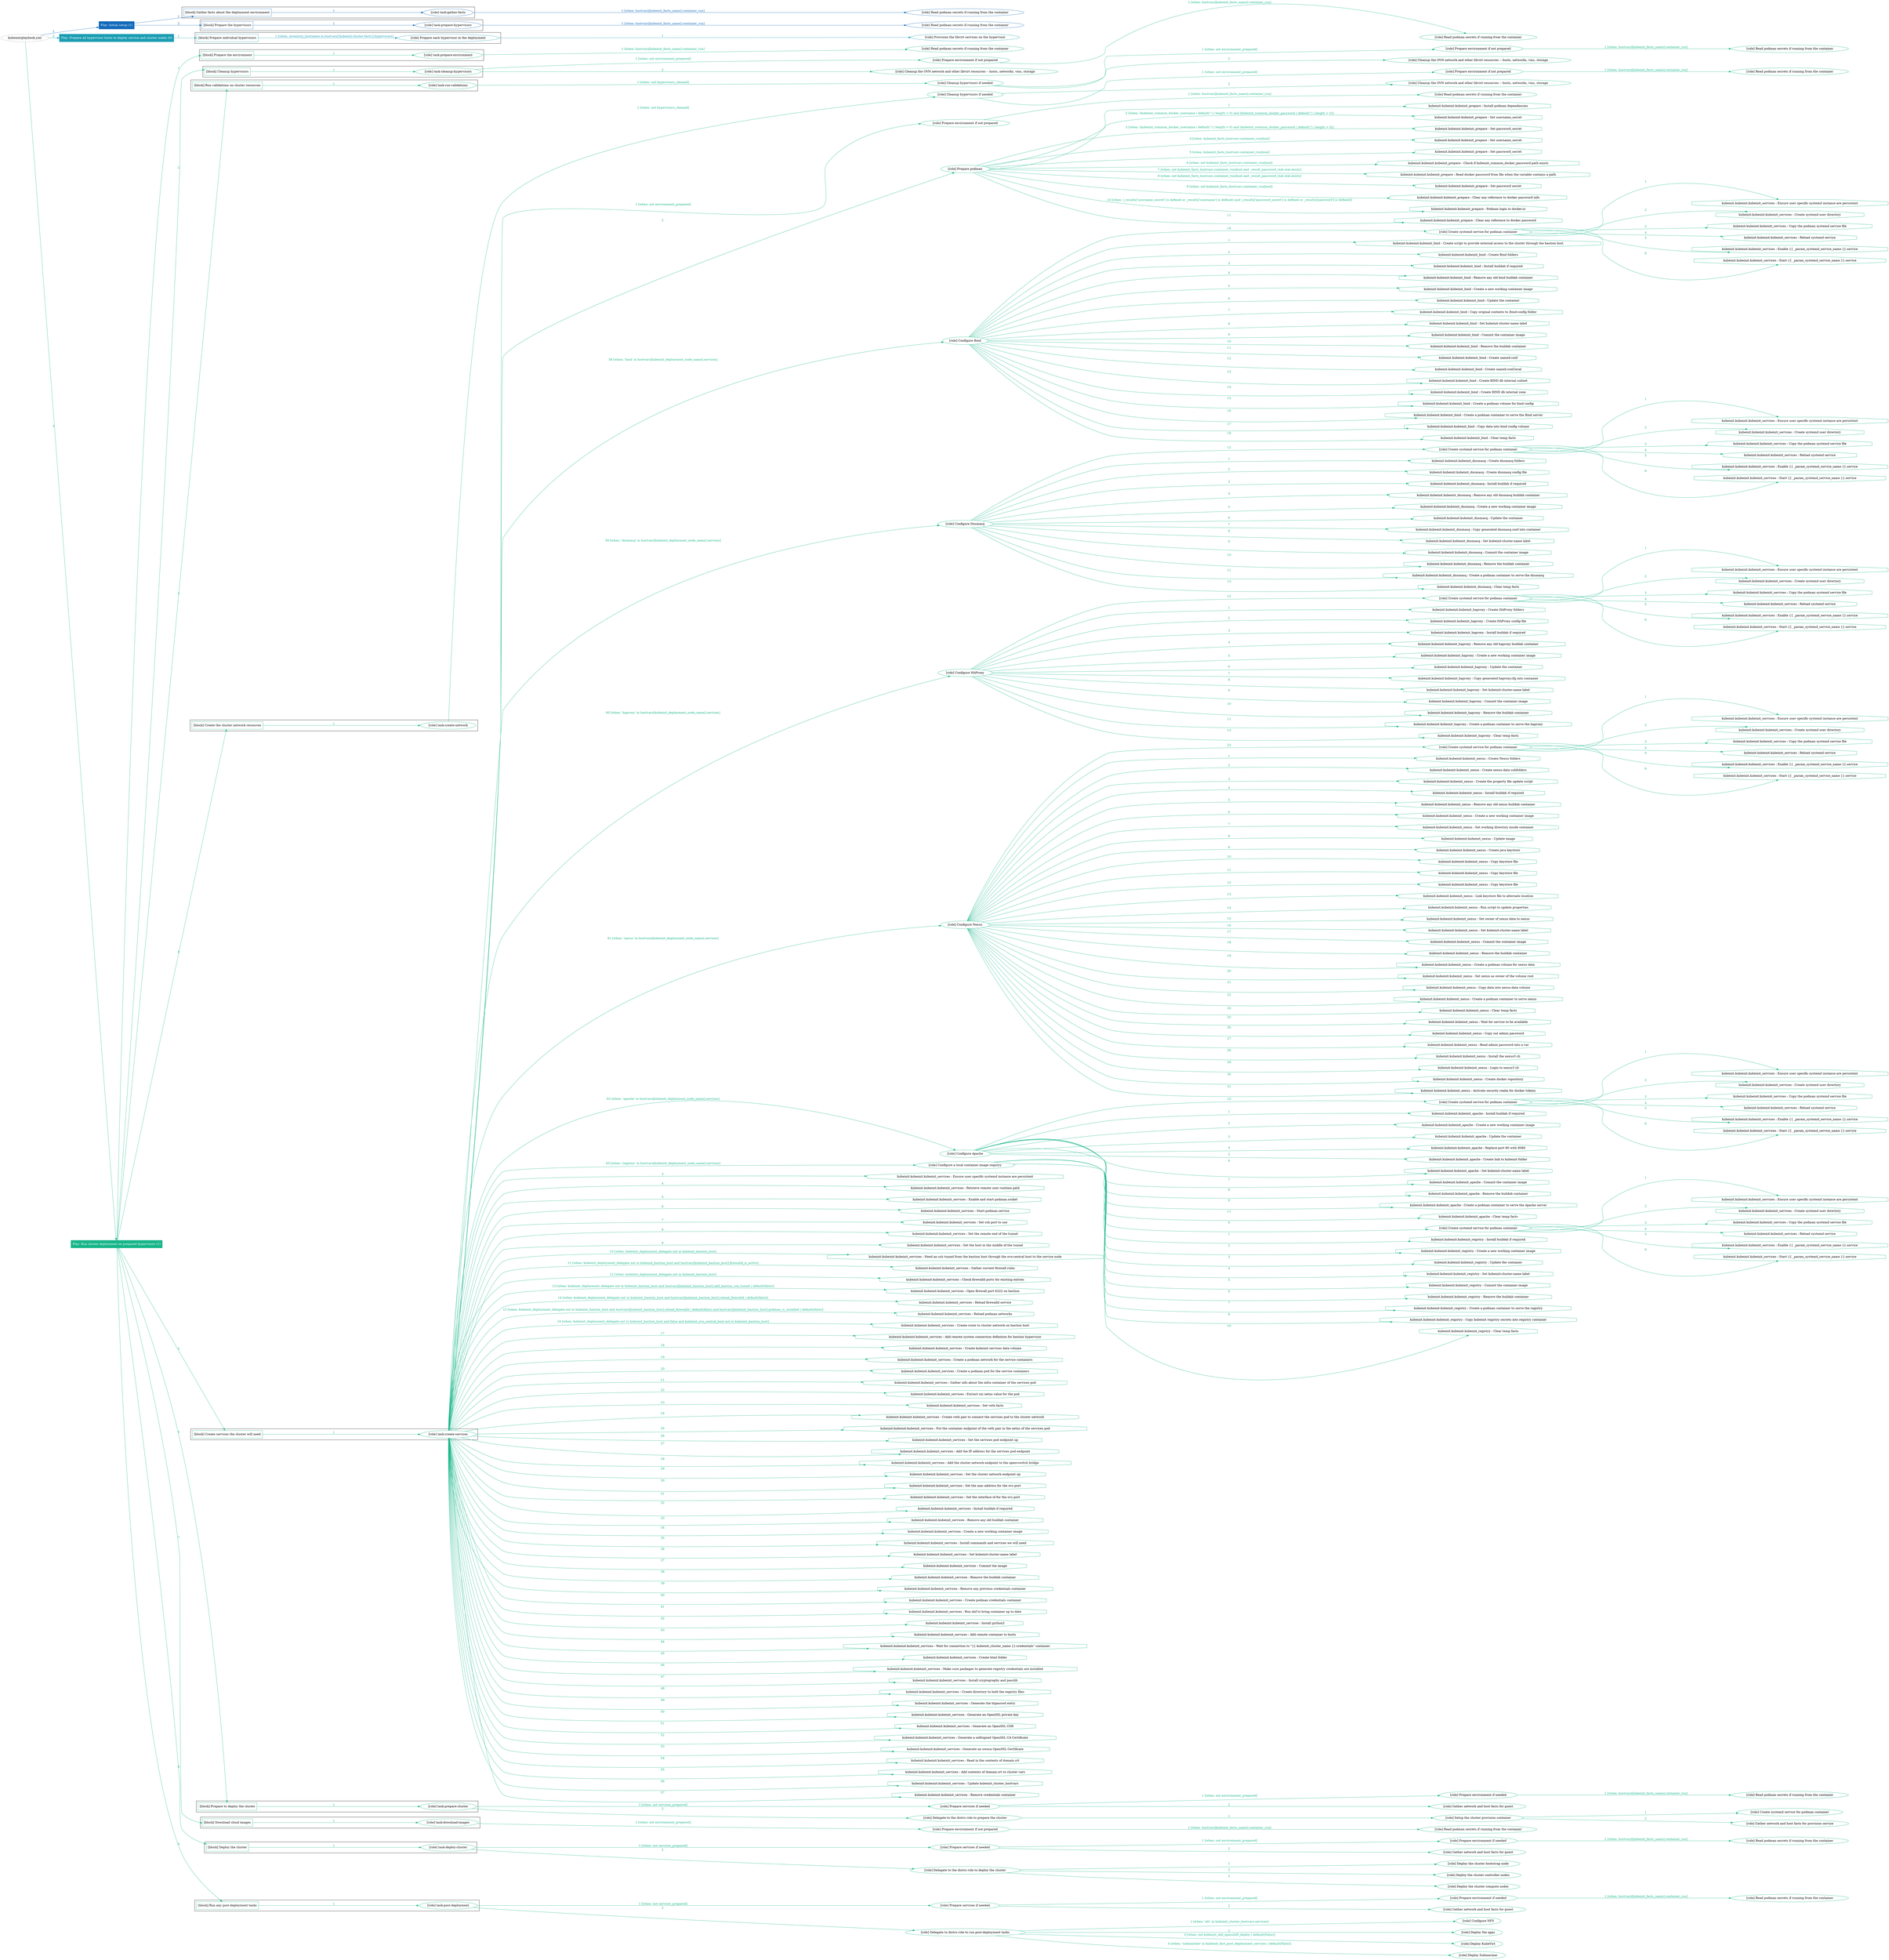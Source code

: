 digraph {
	graph [concentrate=true ordering=in rankdir=LR ratio=fill]
	edge [esep=5 sep=10]
	"kubeinit/playbook.yml" [id=root_node style=dotted]
	play_af97eb8c [label="Play: Initial setup (1)" color="#126aba" fontcolor="#ffffff" id=play_af97eb8c shape=box style=filled tooltip=localhost]
	"kubeinit/playbook.yml" -> play_af97eb8c [label="1 " color="#126aba" fontcolor="#126aba" id=edge_007101bc labeltooltip="1 " tooltip="1 "]
	subgraph "Read podman secrets if running from the container" {
		role_728ff9df [label="[role] Read podman secrets if running from the container" color="#126aba" id=role_728ff9df tooltip="Read podman secrets if running from the container"]
	}
	subgraph "task-gather-facts" {
		role_e45c8e47 [label="[role] task-gather-facts" color="#126aba" id=role_e45c8e47 tooltip="task-gather-facts"]
		role_e45c8e47 -> role_728ff9df [label="1 [when: hostvars[kubeinit_facts_name].container_run]" color="#126aba" fontcolor="#126aba" id=edge_344a9afa labeltooltip="1 [when: hostvars[kubeinit_facts_name].container_run]" tooltip="1 [when: hostvars[kubeinit_facts_name].container_run]"]
	}
	subgraph "Read podman secrets if running from the container" {
		role_d084dd59 [label="[role] Read podman secrets if running from the container" color="#126aba" id=role_d084dd59 tooltip="Read podman secrets if running from the container"]
	}
	subgraph "task-prepare-hypervisors" {
		role_9e9a1627 [label="[role] task-prepare-hypervisors" color="#126aba" id=role_9e9a1627 tooltip="task-prepare-hypervisors"]
		role_9e9a1627 -> role_d084dd59 [label="1 [when: hostvars[kubeinit_facts_name].container_run]" color="#126aba" fontcolor="#126aba" id=edge_740203e6 labeltooltip="1 [when: hostvars[kubeinit_facts_name].container_run]" tooltip="1 [when: hostvars[kubeinit_facts_name].container_run]"]
	}
	subgraph "Play: Initial setup (1)" {
		play_af97eb8c -> block_62476b16 [label=1 color="#126aba" fontcolor="#126aba" id=edge_71ab287e labeltooltip=1 tooltip=1]
		subgraph cluster_block_62476b16 {
			block_62476b16 [label="[block] Gather facts about the deployment environment" color="#126aba" id=block_62476b16 labeltooltip="Gather facts about the deployment environment" shape=box tooltip="Gather facts about the deployment environment"]
			block_62476b16 -> role_e45c8e47 [label="1 " color="#126aba" fontcolor="#126aba" id=edge_25f479c5 labeltooltip="1 " tooltip="1 "]
		}
		play_af97eb8c -> block_d73e9e7b [label=2 color="#126aba" fontcolor="#126aba" id=edge_3c283a49 labeltooltip=2 tooltip=2]
		subgraph cluster_block_d73e9e7b {
			block_d73e9e7b [label="[block] Prepare the hypervisors" color="#126aba" id=block_d73e9e7b labeltooltip="Prepare the hypervisors" shape=box tooltip="Prepare the hypervisors"]
			block_d73e9e7b -> role_9e9a1627 [label="1 " color="#126aba" fontcolor="#126aba" id=edge_3deb98ef labeltooltip="1 " tooltip="1 "]
		}
	}
	play_539d568f [label="Play: Prepare all hypervisor hosts to deploy service and cluster nodes (0)" color="#1a9db2" fontcolor="#ffffff" id=play_539d568f shape=box style=filled tooltip="Play: Prepare all hypervisor hosts to deploy service and cluster nodes (0)"]
	"kubeinit/playbook.yml" -> play_539d568f [label="2 " color="#1a9db2" fontcolor="#1a9db2" id=edge_2fc1e07b labeltooltip="2 " tooltip="2 "]
	subgraph "Provision the libvirt services on the hypervisor" {
		role_be53b2dc [label="[role] Provision the libvirt services on the hypervisor" color="#1a9db2" id=role_be53b2dc tooltip="Provision the libvirt services on the hypervisor"]
	}
	subgraph "Prepare each hypervisor in the deployment" {
		role_9f3db5fc [label="[role] Prepare each hypervisor in the deployment" color="#1a9db2" id=role_9f3db5fc tooltip="Prepare each hypervisor in the deployment"]
		role_9f3db5fc -> role_be53b2dc [label="1 " color="#1a9db2" fontcolor="#1a9db2" id=edge_aa9d00da labeltooltip="1 " tooltip="1 "]
	}
	subgraph "Play: Prepare all hypervisor hosts to deploy service and cluster nodes (0)" {
		play_539d568f -> block_9f884c46 [label=1 color="#1a9db2" fontcolor="#1a9db2" id=edge_69461db4 labeltooltip=1 tooltip=1]
		subgraph cluster_block_9f884c46 {
			block_9f884c46 [label="[block] Prepare individual hypervisors" color="#1a9db2" id=block_9f884c46 labeltooltip="Prepare individual hypervisors" shape=box tooltip="Prepare individual hypervisors"]
			block_9f884c46 -> role_9f3db5fc [label="1 [when: inventory_hostname in hostvars['kubeinit-cluster-facts'].hypervisors]" color="#1a9db2" fontcolor="#1a9db2" id=edge_e39839dc labeltooltip="1 [when: inventory_hostname in hostvars['kubeinit-cluster-facts'].hypervisors]" tooltip="1 [when: inventory_hostname in hostvars['kubeinit-cluster-facts'].hypervisors]"]
		}
	}
	play_0571a45b [label="Play: Run cluster deployment on prepared hypervisors (1)" color="#17b588" fontcolor="#ffffff" id=play_0571a45b shape=box style=filled tooltip=localhost]
	"kubeinit/playbook.yml" -> play_0571a45b [label="3 " color="#17b588" fontcolor="#17b588" id=edge_a5aa474c labeltooltip="3 " tooltip="3 "]
	subgraph "Read podman secrets if running from the container" {
		role_3bce4ad9 [label="[role] Read podman secrets if running from the container" color="#17b588" id=role_3bce4ad9 tooltip="Read podman secrets if running from the container"]
	}
	subgraph "task-prepare-environment" {
		role_11b9c884 [label="[role] task-prepare-environment" color="#17b588" id=role_11b9c884 tooltip="task-prepare-environment"]
		role_11b9c884 -> role_3bce4ad9 [label="1 [when: hostvars[kubeinit_facts_name].container_run]" color="#17b588" fontcolor="#17b588" id=edge_9a38fb9e labeltooltip="1 [when: hostvars[kubeinit_facts_name].container_run]" tooltip="1 [when: hostvars[kubeinit_facts_name].container_run]"]
	}
	subgraph "Read podman secrets if running from the container" {
		role_7403f138 [label="[role] Read podman secrets if running from the container" color="#17b588" id=role_7403f138 tooltip="Read podman secrets if running from the container"]
	}
	subgraph "Prepare environment if not prepared" {
		role_679a1924 [label="[role] Prepare environment if not prepared" color="#17b588" id=role_679a1924 tooltip="Prepare environment if not prepared"]
		role_679a1924 -> role_7403f138 [label="1 [when: hostvars[kubeinit_facts_name].container_run]" color="#17b588" fontcolor="#17b588" id=edge_a29dc96e labeltooltip="1 [when: hostvars[kubeinit_facts_name].container_run]" tooltip="1 [when: hostvars[kubeinit_facts_name].container_run]"]
	}
	subgraph "Cleanup the OVN network and other libvirt resources -- hosts, networks, vms, storage" {
		role_eae6ecb9 [label="[role] Cleanup the OVN network and other libvirt resources -- hosts, networks, vms, storage" color="#17b588" id=role_eae6ecb9 tooltip="Cleanup the OVN network and other libvirt resources -- hosts, networks, vms, storage"]
	}
	subgraph "task-cleanup-hypervisors" {
		role_449951bd [label="[role] task-cleanup-hypervisors" color="#17b588" id=role_449951bd tooltip="task-cleanup-hypervisors"]
		role_449951bd -> role_679a1924 [label="1 [when: not environment_prepared]" color="#17b588" fontcolor="#17b588" id=edge_6899994b labeltooltip="1 [when: not environment_prepared]" tooltip="1 [when: not environment_prepared]"]
		role_449951bd -> role_eae6ecb9 [label="2 " color="#17b588" fontcolor="#17b588" id=edge_735eaac2 labeltooltip="2 " tooltip="2 "]
	}
	subgraph "Read podman secrets if running from the container" {
		role_d7293162 [label="[role] Read podman secrets if running from the container" color="#17b588" id=role_d7293162 tooltip="Read podman secrets if running from the container"]
	}
	subgraph "Prepare environment if not prepared" {
		role_86d12076 [label="[role] Prepare environment if not prepared" color="#17b588" id=role_86d12076 tooltip="Prepare environment if not prepared"]
		role_86d12076 -> role_d7293162 [label="1 [when: hostvars[kubeinit_facts_name].container_run]" color="#17b588" fontcolor="#17b588" id=edge_8a061255 labeltooltip="1 [when: hostvars[kubeinit_facts_name].container_run]" tooltip="1 [when: hostvars[kubeinit_facts_name].container_run]"]
	}
	subgraph "Cleanup the OVN network and other libvirt resources -- hosts, networks, vms, storage" {
		role_1c9349b6 [label="[role] Cleanup the OVN network and other libvirt resources -- hosts, networks, vms, storage" color="#17b588" id=role_1c9349b6 tooltip="Cleanup the OVN network and other libvirt resources -- hosts, networks, vms, storage"]
	}
	subgraph "Cleanup hypervisors if needed" {
		role_ea518ed5 [label="[role] Cleanup hypervisors if needed" color="#17b588" id=role_ea518ed5 tooltip="Cleanup hypervisors if needed"]
		role_ea518ed5 -> role_86d12076 [label="1 [when: not environment_prepared]" color="#17b588" fontcolor="#17b588" id=edge_959062a1 labeltooltip="1 [when: not environment_prepared]" tooltip="1 [when: not environment_prepared]"]
		role_ea518ed5 -> role_1c9349b6 [label="2 " color="#17b588" fontcolor="#17b588" id=edge_49bb593b labeltooltip="2 " tooltip="2 "]
	}
	subgraph "task-run-validations" {
		role_9f241821 [label="[role] task-run-validations" color="#17b588" id=role_9f241821 tooltip="task-run-validations"]
		role_9f241821 -> role_ea518ed5 [label="1 [when: not hypervisors_cleaned]" color="#17b588" fontcolor="#17b588" id=edge_a5abef32 labeltooltip="1 [when: not hypervisors_cleaned]" tooltip="1 [when: not hypervisors_cleaned]"]
	}
	subgraph "Read podman secrets if running from the container" {
		role_e825b0c2 [label="[role] Read podman secrets if running from the container" color="#17b588" id=role_e825b0c2 tooltip="Read podman secrets if running from the container"]
	}
	subgraph "Prepare environment if not prepared" {
		role_03f45c83 [label="[role] Prepare environment if not prepared" color="#17b588" id=role_03f45c83 tooltip="Prepare environment if not prepared"]
		role_03f45c83 -> role_e825b0c2 [label="1 [when: hostvars[kubeinit_facts_name].container_run]" color="#17b588" fontcolor="#17b588" id=edge_dd6274c9 labeltooltip="1 [when: hostvars[kubeinit_facts_name].container_run]" tooltip="1 [when: hostvars[kubeinit_facts_name].container_run]"]
	}
	subgraph "Cleanup the OVN network and other libvirt resources -- hosts, networks, vms, storage" {
		role_ba88f774 [label="[role] Cleanup the OVN network and other libvirt resources -- hosts, networks, vms, storage" color="#17b588" id=role_ba88f774 tooltip="Cleanup the OVN network and other libvirt resources -- hosts, networks, vms, storage"]
	}
	subgraph "Cleanup hypervisors if needed" {
		role_2aaca99c [label="[role] Cleanup hypervisors if needed" color="#17b588" id=role_2aaca99c tooltip="Cleanup hypervisors if needed"]
		role_2aaca99c -> role_03f45c83 [label="1 [when: not environment_prepared]" color="#17b588" fontcolor="#17b588" id=edge_67b739f8 labeltooltip="1 [when: not environment_prepared]" tooltip="1 [when: not environment_prepared]"]
		role_2aaca99c -> role_ba88f774 [label="2 " color="#17b588" fontcolor="#17b588" id=edge_12b9b7fc labeltooltip="2 " tooltip="2 "]
	}
	subgraph "task-create-network" {
		role_293e33ed [label="[role] task-create-network" color="#17b588" id=role_293e33ed tooltip="task-create-network"]
		role_293e33ed -> role_2aaca99c [label="1 [when: not hypervisors_cleaned]" color="#17b588" fontcolor="#17b588" id=edge_fc1ab55a labeltooltip="1 [when: not hypervisors_cleaned]" tooltip="1 [when: not hypervisors_cleaned]"]
	}
	subgraph "Read podman secrets if running from the container" {
		role_8be09043 [label="[role] Read podman secrets if running from the container" color="#17b588" id=role_8be09043 tooltip="Read podman secrets if running from the container"]
	}
	subgraph "Prepare environment if not prepared" {
		role_1e218d33 [label="[role] Prepare environment if not prepared" color="#17b588" id=role_1e218d33 tooltip="Prepare environment if not prepared"]
		role_1e218d33 -> role_8be09043 [label="1 [when: hostvars[kubeinit_facts_name].container_run]" color="#17b588" fontcolor="#17b588" id=edge_ec345ec3 labeltooltip="1 [when: hostvars[kubeinit_facts_name].container_run]" tooltip="1 [when: hostvars[kubeinit_facts_name].container_run]"]
	}
	subgraph "Prepare podman" {
		role_65e97e8e [label="[role] Prepare podman" color="#17b588" id=role_65e97e8e tooltip="Prepare podman"]
		task_13ee3184 [label="kubeinit.kubeinit.kubeinit_prepare : Install podman dependencies" color="#17b588" id=task_13ee3184 shape=octagon tooltip="kubeinit.kubeinit.kubeinit_prepare : Install podman dependencies"]
		role_65e97e8e -> task_13ee3184 [label="1 " color="#17b588" fontcolor="#17b588" id=edge_969b4cc2 labeltooltip="1 " tooltip="1 "]
		task_6e4a0f93 [label="kubeinit.kubeinit.kubeinit_prepare : Set username_secret" color="#17b588" id=task_6e4a0f93 shape=octagon tooltip="kubeinit.kubeinit.kubeinit_prepare : Set username_secret"]
		role_65e97e8e -> task_6e4a0f93 [label="2 [when: (kubeinit_common_docker_username | default('') | length > 0) and (kubeinit_common_docker_password | default('') | length > 0)]" color="#17b588" fontcolor="#17b588" id=edge_e88c2ecd labeltooltip="2 [when: (kubeinit_common_docker_username | default('') | length > 0) and (kubeinit_common_docker_password | default('') | length > 0)]" tooltip="2 [when: (kubeinit_common_docker_username | default('') | length > 0) and (kubeinit_common_docker_password | default('') | length > 0)]"]
		task_eb47ef58 [label="kubeinit.kubeinit.kubeinit_prepare : Set password_secret" color="#17b588" id=task_eb47ef58 shape=octagon tooltip="kubeinit.kubeinit.kubeinit_prepare : Set password_secret"]
		role_65e97e8e -> task_eb47ef58 [label="3 [when: (kubeinit_common_docker_username | default('') | length > 0) and (kubeinit_common_docker_password | default('') | length > 0)]" color="#17b588" fontcolor="#17b588" id=edge_b9051756 labeltooltip="3 [when: (kubeinit_common_docker_username | default('') | length > 0) and (kubeinit_common_docker_password | default('') | length > 0)]" tooltip="3 [when: (kubeinit_common_docker_username | default('') | length > 0) and (kubeinit_common_docker_password | default('') | length > 0)]"]
		task_497c2268 [label="kubeinit.kubeinit.kubeinit_prepare : Set username_secret" color="#17b588" id=task_497c2268 shape=octagon tooltip="kubeinit.kubeinit.kubeinit_prepare : Set username_secret"]
		role_65e97e8e -> task_497c2268 [label="4 [when: kubeinit_facts_hostvars.container_run|bool]" color="#17b588" fontcolor="#17b588" id=edge_bfd19a6e labeltooltip="4 [when: kubeinit_facts_hostvars.container_run|bool]" tooltip="4 [when: kubeinit_facts_hostvars.container_run|bool]"]
		task_248dac52 [label="kubeinit.kubeinit.kubeinit_prepare : Set password_secret" color="#17b588" id=task_248dac52 shape=octagon tooltip="kubeinit.kubeinit.kubeinit_prepare : Set password_secret"]
		role_65e97e8e -> task_248dac52 [label="5 [when: kubeinit_facts_hostvars.container_run|bool]" color="#17b588" fontcolor="#17b588" id=edge_1eef6486 labeltooltip="5 [when: kubeinit_facts_hostvars.container_run|bool]" tooltip="5 [when: kubeinit_facts_hostvars.container_run|bool]"]
		task_06bcc70d [label="kubeinit.kubeinit.kubeinit_prepare : Check if kubeinit_common_docker_password path exists" color="#17b588" id=task_06bcc70d shape=octagon tooltip="kubeinit.kubeinit.kubeinit_prepare : Check if kubeinit_common_docker_password path exists"]
		role_65e97e8e -> task_06bcc70d [label="6 [when: not kubeinit_facts_hostvars.container_run|bool]" color="#17b588" fontcolor="#17b588" id=edge_3bc73c9f labeltooltip="6 [when: not kubeinit_facts_hostvars.container_run|bool]" tooltip="6 [when: not kubeinit_facts_hostvars.container_run|bool]"]
		task_7553a7e8 [label="kubeinit.kubeinit.kubeinit_prepare : Read docker password from file when the variable contains a path" color="#17b588" id=task_7553a7e8 shape=octagon tooltip="kubeinit.kubeinit.kubeinit_prepare : Read docker password from file when the variable contains a path"]
		role_65e97e8e -> task_7553a7e8 [label="7 [when: not kubeinit_facts_hostvars.container_run|bool and _result_password_stat.stat.exists]" color="#17b588" fontcolor="#17b588" id=edge_7fee9849 labeltooltip="7 [when: not kubeinit_facts_hostvars.container_run|bool and _result_password_stat.stat.exists]" tooltip="7 [when: not kubeinit_facts_hostvars.container_run|bool and _result_password_stat.stat.exists]"]
		task_f25b68d9 [label="kubeinit.kubeinit.kubeinit_prepare : Set password secret" color="#17b588" id=task_f25b68d9 shape=octagon tooltip="kubeinit.kubeinit.kubeinit_prepare : Set password secret"]
		role_65e97e8e -> task_f25b68d9 [label="8 [when: not kubeinit_facts_hostvars.container_run|bool and _result_password_stat.stat.exists]" color="#17b588" fontcolor="#17b588" id=edge_7c5fa9ee labeltooltip="8 [when: not kubeinit_facts_hostvars.container_run|bool and _result_password_stat.stat.exists]" tooltip="8 [when: not kubeinit_facts_hostvars.container_run|bool and _result_password_stat.stat.exists]"]
		task_9ef566ce [label="kubeinit.kubeinit.kubeinit_prepare : Clear any reference to docker password info" color="#17b588" id=task_9ef566ce shape=octagon tooltip="kubeinit.kubeinit.kubeinit_prepare : Clear any reference to docker password info"]
		role_65e97e8e -> task_9ef566ce [label="9 [when: not kubeinit_facts_hostvars.container_run|bool]" color="#17b588" fontcolor="#17b588" id=edge_af792402 labeltooltip="9 [when: not kubeinit_facts_hostvars.container_run|bool]" tooltip="9 [when: not kubeinit_facts_hostvars.container_run|bool]"]
		task_fba76125 [label="kubeinit.kubeinit.kubeinit_prepare : Podman login to docker.io" color="#17b588" id=task_fba76125 shape=octagon tooltip="kubeinit.kubeinit.kubeinit_prepare : Podman login to docker.io"]
		role_65e97e8e -> task_fba76125 [label="10 [when: (_results['username_secret'] is defined or _results['username'] is defined) and (_results['password_secret'] is defined or _results['password'] is defined)]" color="#17b588" fontcolor="#17b588" id=edge_9f34d788 labeltooltip="10 [when: (_results['username_secret'] is defined or _results['username'] is defined) and (_results['password_secret'] is defined or _results['password'] is defined)]" tooltip="10 [when: (_results['username_secret'] is defined or _results['username'] is defined) and (_results['password_secret'] is defined or _results['password'] is defined)]"]
		task_fa99c4e9 [label="kubeinit.kubeinit.kubeinit_prepare : Clear any reference to docker password" color="#17b588" id=task_fa99c4e9 shape=octagon tooltip="kubeinit.kubeinit.kubeinit_prepare : Clear any reference to docker password"]
		role_65e97e8e -> task_fa99c4e9 [label="11 " color="#17b588" fontcolor="#17b588" id=edge_5bc9a1b2 labeltooltip="11 " tooltip="11 "]
	}
	subgraph "Create systemd service for podman container" {
		role_603186b6 [label="[role] Create systemd service for podman container" color="#17b588" id=role_603186b6 tooltip="Create systemd service for podman container"]
		task_86038ec5 [label="kubeinit.kubeinit.kubeinit_services : Ensure user specific systemd instance are persistent" color="#17b588" id=task_86038ec5 shape=octagon tooltip="kubeinit.kubeinit.kubeinit_services : Ensure user specific systemd instance are persistent"]
		role_603186b6 -> task_86038ec5 [label="1 " color="#17b588" fontcolor="#17b588" id=edge_d7669dfb labeltooltip="1 " tooltip="1 "]
		task_06d2b68a [label="kubeinit.kubeinit.kubeinit_services : Create systemd user directory" color="#17b588" id=task_06d2b68a shape=octagon tooltip="kubeinit.kubeinit.kubeinit_services : Create systemd user directory"]
		role_603186b6 -> task_06d2b68a [label="2 " color="#17b588" fontcolor="#17b588" id=edge_ffa46755 labeltooltip="2 " tooltip="2 "]
		task_4a88ca41 [label="kubeinit.kubeinit.kubeinit_services : Copy the podman systemd service file" color="#17b588" id=task_4a88ca41 shape=octagon tooltip="kubeinit.kubeinit.kubeinit_services : Copy the podman systemd service file"]
		role_603186b6 -> task_4a88ca41 [label="3 " color="#17b588" fontcolor="#17b588" id=edge_fe635b9c labeltooltip="3 " tooltip="3 "]
		task_faf89ff6 [label="kubeinit.kubeinit.kubeinit_services : Reload systemd service" color="#17b588" id=task_faf89ff6 shape=octagon tooltip="kubeinit.kubeinit.kubeinit_services : Reload systemd service"]
		role_603186b6 -> task_faf89ff6 [label="4 " color="#17b588" fontcolor="#17b588" id=edge_ad7b1048 labeltooltip="4 " tooltip="4 "]
		task_88dd2090 [label="kubeinit.kubeinit.kubeinit_services : Enable {{ _param_systemd_service_name }}.service" color="#17b588" id=task_88dd2090 shape=octagon tooltip="kubeinit.kubeinit.kubeinit_services : Enable {{ _param_systemd_service_name }}.service"]
		role_603186b6 -> task_88dd2090 [label="5 " color="#17b588" fontcolor="#17b588" id=edge_92519f60 labeltooltip="5 " tooltip="5 "]
		task_83bdda88 [label="kubeinit.kubeinit.kubeinit_services : Start {{ _param_systemd_service_name }}.service" color="#17b588" id=task_83bdda88 shape=octagon tooltip="kubeinit.kubeinit.kubeinit_services : Start {{ _param_systemd_service_name }}.service"]
		role_603186b6 -> task_83bdda88 [label="6 " color="#17b588" fontcolor="#17b588" id=edge_eb30d29d labeltooltip="6 " tooltip="6 "]
	}
	subgraph "Configure Bind" {
		role_a28aa385 [label="[role] Configure Bind" color="#17b588" id=role_a28aa385 tooltip="Configure Bind"]
		task_34406656 [label="kubeinit.kubeinit.kubeinit_bind : Create script to provide external access to the cluster through the bastion host" color="#17b588" id=task_34406656 shape=octagon tooltip="kubeinit.kubeinit.kubeinit_bind : Create script to provide external access to the cluster through the bastion host"]
		role_a28aa385 -> task_34406656 [label="1 " color="#17b588" fontcolor="#17b588" id=edge_6c3dc84e labeltooltip="1 " tooltip="1 "]
		task_2f9cc08e [label="kubeinit.kubeinit.kubeinit_bind : Create Bind folders" color="#17b588" id=task_2f9cc08e shape=octagon tooltip="kubeinit.kubeinit.kubeinit_bind : Create Bind folders"]
		role_a28aa385 -> task_2f9cc08e [label="2 " color="#17b588" fontcolor="#17b588" id=edge_29f6e0bb labeltooltip="2 " tooltip="2 "]
		task_f0ff4704 [label="kubeinit.kubeinit.kubeinit_bind : Install buildah if required" color="#17b588" id=task_f0ff4704 shape=octagon tooltip="kubeinit.kubeinit.kubeinit_bind : Install buildah if required"]
		role_a28aa385 -> task_f0ff4704 [label="3 " color="#17b588" fontcolor="#17b588" id=edge_e4cc519a labeltooltip="3 " tooltip="3 "]
		task_daada8f5 [label="kubeinit.kubeinit.kubeinit_bind : Remove any old bind buildah container" color="#17b588" id=task_daada8f5 shape=octagon tooltip="kubeinit.kubeinit.kubeinit_bind : Remove any old bind buildah container"]
		role_a28aa385 -> task_daada8f5 [label="4 " color="#17b588" fontcolor="#17b588" id=edge_e03c61d5 labeltooltip="4 " tooltip="4 "]
		task_a4bf282e [label="kubeinit.kubeinit.kubeinit_bind : Create a new working container image" color="#17b588" id=task_a4bf282e shape=octagon tooltip="kubeinit.kubeinit.kubeinit_bind : Create a new working container image"]
		role_a28aa385 -> task_a4bf282e [label="5 " color="#17b588" fontcolor="#17b588" id=edge_1d37dab8 labeltooltip="5 " tooltip="5 "]
		task_4b7aaf58 [label="kubeinit.kubeinit.kubeinit_bind : Update the container" color="#17b588" id=task_4b7aaf58 shape=octagon tooltip="kubeinit.kubeinit.kubeinit_bind : Update the container"]
		role_a28aa385 -> task_4b7aaf58 [label="6 " color="#17b588" fontcolor="#17b588" id=edge_38c71d17 labeltooltip="6 " tooltip="6 "]
		task_e92c5067 [label="kubeinit.kubeinit.kubeinit_bind : Copy original contents to /bind-config folder" color="#17b588" id=task_e92c5067 shape=octagon tooltip="kubeinit.kubeinit.kubeinit_bind : Copy original contents to /bind-config folder"]
		role_a28aa385 -> task_e92c5067 [label="7 " color="#17b588" fontcolor="#17b588" id=edge_23ebfab5 labeltooltip="7 " tooltip="7 "]
		task_b1a7953e [label="kubeinit.kubeinit.kubeinit_bind : Set kubeinit-cluster-name label" color="#17b588" id=task_b1a7953e shape=octagon tooltip="kubeinit.kubeinit.kubeinit_bind : Set kubeinit-cluster-name label"]
		role_a28aa385 -> task_b1a7953e [label="8 " color="#17b588" fontcolor="#17b588" id=edge_b2004001 labeltooltip="8 " tooltip="8 "]
		task_e0647c84 [label="kubeinit.kubeinit.kubeinit_bind : Commit the container image" color="#17b588" id=task_e0647c84 shape=octagon tooltip="kubeinit.kubeinit.kubeinit_bind : Commit the container image"]
		role_a28aa385 -> task_e0647c84 [label="9 " color="#17b588" fontcolor="#17b588" id=edge_ed78942a labeltooltip="9 " tooltip="9 "]
		task_ec7ae4e0 [label="kubeinit.kubeinit.kubeinit_bind : Remove the buildah container" color="#17b588" id=task_ec7ae4e0 shape=octagon tooltip="kubeinit.kubeinit.kubeinit_bind : Remove the buildah container"]
		role_a28aa385 -> task_ec7ae4e0 [label="10 " color="#17b588" fontcolor="#17b588" id=edge_c5e2ef88 labeltooltip="10 " tooltip="10 "]
		task_ca3abed7 [label="kubeinit.kubeinit.kubeinit_bind : Create named.conf" color="#17b588" id=task_ca3abed7 shape=octagon tooltip="kubeinit.kubeinit.kubeinit_bind : Create named.conf"]
		role_a28aa385 -> task_ca3abed7 [label="11 " color="#17b588" fontcolor="#17b588" id=edge_cb391ad2 labeltooltip="11 " tooltip="11 "]
		task_d1c5f76c [label="kubeinit.kubeinit.kubeinit_bind : Create named.conf.local" color="#17b588" id=task_d1c5f76c shape=octagon tooltip="kubeinit.kubeinit.kubeinit_bind : Create named.conf.local"]
		role_a28aa385 -> task_d1c5f76c [label="12 " color="#17b588" fontcolor="#17b588" id=edge_271f9bd4 labeltooltip="12 " tooltip="12 "]
		task_f43de5da [label="kubeinit.kubeinit.kubeinit_bind : Create BIND db internal subnet" color="#17b588" id=task_f43de5da shape=octagon tooltip="kubeinit.kubeinit.kubeinit_bind : Create BIND db internal subnet"]
		role_a28aa385 -> task_f43de5da [label="13 " color="#17b588" fontcolor="#17b588" id=edge_ba338f94 labeltooltip="13 " tooltip="13 "]
		task_990fac02 [label="kubeinit.kubeinit.kubeinit_bind : Create BIND db internal zone" color="#17b588" id=task_990fac02 shape=octagon tooltip="kubeinit.kubeinit.kubeinit_bind : Create BIND db internal zone"]
		role_a28aa385 -> task_990fac02 [label="14 " color="#17b588" fontcolor="#17b588" id=edge_5d0200c4 labeltooltip="14 " tooltip="14 "]
		task_a99c2831 [label="kubeinit.kubeinit.kubeinit_bind : Create a podman volume for bind config" color="#17b588" id=task_a99c2831 shape=octagon tooltip="kubeinit.kubeinit.kubeinit_bind : Create a podman volume for bind config"]
		role_a28aa385 -> task_a99c2831 [label="15 " color="#17b588" fontcolor="#17b588" id=edge_55ef2a7e labeltooltip="15 " tooltip="15 "]
		task_c5f4a3f8 [label="kubeinit.kubeinit.kubeinit_bind : Create a podman container to serve the Bind server" color="#17b588" id=task_c5f4a3f8 shape=octagon tooltip="kubeinit.kubeinit.kubeinit_bind : Create a podman container to serve the Bind server"]
		role_a28aa385 -> task_c5f4a3f8 [label="16 " color="#17b588" fontcolor="#17b588" id=edge_d209dfc3 labeltooltip="16 " tooltip="16 "]
		task_42759f9d [label="kubeinit.kubeinit.kubeinit_bind : Copy data into bind config volume" color="#17b588" id=task_42759f9d shape=octagon tooltip="kubeinit.kubeinit.kubeinit_bind : Copy data into bind config volume"]
		role_a28aa385 -> task_42759f9d [label="17 " color="#17b588" fontcolor="#17b588" id=edge_d7cda2b2 labeltooltip="17 " tooltip="17 "]
		role_a28aa385 -> role_603186b6 [label="18 " color="#17b588" fontcolor="#17b588" id=edge_f6ceeab7 labeltooltip="18 " tooltip="18 "]
		task_155b711e [label="kubeinit.kubeinit.kubeinit_bind : Clear temp facts" color="#17b588" id=task_155b711e shape=octagon tooltip="kubeinit.kubeinit.kubeinit_bind : Clear temp facts"]
		role_a28aa385 -> task_155b711e [label="19 " color="#17b588" fontcolor="#17b588" id=edge_8987d316 labeltooltip="19 " tooltip="19 "]
	}
	subgraph "Create systemd service for podman container" {
		role_9693e440 [label="[role] Create systemd service for podman container" color="#17b588" id=role_9693e440 tooltip="Create systemd service for podman container"]
		task_0383d3c2 [label="kubeinit.kubeinit.kubeinit_services : Ensure user specific systemd instance are persistent" color="#17b588" id=task_0383d3c2 shape=octagon tooltip="kubeinit.kubeinit.kubeinit_services : Ensure user specific systemd instance are persistent"]
		role_9693e440 -> task_0383d3c2 [label="1 " color="#17b588" fontcolor="#17b588" id=edge_0784ff07 labeltooltip="1 " tooltip="1 "]
		task_d7f9b469 [label="kubeinit.kubeinit.kubeinit_services : Create systemd user directory" color="#17b588" id=task_d7f9b469 shape=octagon tooltip="kubeinit.kubeinit.kubeinit_services : Create systemd user directory"]
		role_9693e440 -> task_d7f9b469 [label="2 " color="#17b588" fontcolor="#17b588" id=edge_664734bf labeltooltip="2 " tooltip="2 "]
		task_64408424 [label="kubeinit.kubeinit.kubeinit_services : Copy the podman systemd service file" color="#17b588" id=task_64408424 shape=octagon tooltip="kubeinit.kubeinit.kubeinit_services : Copy the podman systemd service file"]
		role_9693e440 -> task_64408424 [label="3 " color="#17b588" fontcolor="#17b588" id=edge_d8bc8f00 labeltooltip="3 " tooltip="3 "]
		task_7ab735be [label="kubeinit.kubeinit.kubeinit_services : Reload systemd service" color="#17b588" id=task_7ab735be shape=octagon tooltip="kubeinit.kubeinit.kubeinit_services : Reload systemd service"]
		role_9693e440 -> task_7ab735be [label="4 " color="#17b588" fontcolor="#17b588" id=edge_0281d16a labeltooltip="4 " tooltip="4 "]
		task_50c7dd8f [label="kubeinit.kubeinit.kubeinit_services : Enable {{ _param_systemd_service_name }}.service" color="#17b588" id=task_50c7dd8f shape=octagon tooltip="kubeinit.kubeinit.kubeinit_services : Enable {{ _param_systemd_service_name }}.service"]
		role_9693e440 -> task_50c7dd8f [label="5 " color="#17b588" fontcolor="#17b588" id=edge_8ddfe93b labeltooltip="5 " tooltip="5 "]
		task_fe78b3a2 [label="kubeinit.kubeinit.kubeinit_services : Start {{ _param_systemd_service_name }}.service" color="#17b588" id=task_fe78b3a2 shape=octagon tooltip="kubeinit.kubeinit.kubeinit_services : Start {{ _param_systemd_service_name }}.service"]
		role_9693e440 -> task_fe78b3a2 [label="6 " color="#17b588" fontcolor="#17b588" id=edge_12319ea6 labeltooltip="6 " tooltip="6 "]
	}
	subgraph "Configure Dnsmasq" {
		role_0c78201e [label="[role] Configure Dnsmasq" color="#17b588" id=role_0c78201e tooltip="Configure Dnsmasq"]
		task_985fda0a [label="kubeinit.kubeinit.kubeinit_dnsmasq : Create dnsmasq folders" color="#17b588" id=task_985fda0a shape=octagon tooltip="kubeinit.kubeinit.kubeinit_dnsmasq : Create dnsmasq folders"]
		role_0c78201e -> task_985fda0a [label="1 " color="#17b588" fontcolor="#17b588" id=edge_14d9c908 labeltooltip="1 " tooltip="1 "]
		task_a718443e [label="kubeinit.kubeinit.kubeinit_dnsmasq : Create dnsmasq config file" color="#17b588" id=task_a718443e shape=octagon tooltip="kubeinit.kubeinit.kubeinit_dnsmasq : Create dnsmasq config file"]
		role_0c78201e -> task_a718443e [label="2 " color="#17b588" fontcolor="#17b588" id=edge_dfb4aa48 labeltooltip="2 " tooltip="2 "]
		task_90044b9a [label="kubeinit.kubeinit.kubeinit_dnsmasq : Install buildah if required" color="#17b588" id=task_90044b9a shape=octagon tooltip="kubeinit.kubeinit.kubeinit_dnsmasq : Install buildah if required"]
		role_0c78201e -> task_90044b9a [label="3 " color="#17b588" fontcolor="#17b588" id=edge_43f189c9 labeltooltip="3 " tooltip="3 "]
		task_4d4df71c [label="kubeinit.kubeinit.kubeinit_dnsmasq : Remove any old dnsmasq buildah container" color="#17b588" id=task_4d4df71c shape=octagon tooltip="kubeinit.kubeinit.kubeinit_dnsmasq : Remove any old dnsmasq buildah container"]
		role_0c78201e -> task_4d4df71c [label="4 " color="#17b588" fontcolor="#17b588" id=edge_fbc64d17 labeltooltip="4 " tooltip="4 "]
		task_af57d727 [label="kubeinit.kubeinit.kubeinit_dnsmasq : Create a new working container image" color="#17b588" id=task_af57d727 shape=octagon tooltip="kubeinit.kubeinit.kubeinit_dnsmasq : Create a new working container image"]
		role_0c78201e -> task_af57d727 [label="5 " color="#17b588" fontcolor="#17b588" id=edge_6eb4a821 labeltooltip="5 " tooltip="5 "]
		task_44467d61 [label="kubeinit.kubeinit.kubeinit_dnsmasq : Update the container" color="#17b588" id=task_44467d61 shape=octagon tooltip="kubeinit.kubeinit.kubeinit_dnsmasq : Update the container"]
		role_0c78201e -> task_44467d61 [label="6 " color="#17b588" fontcolor="#17b588" id=edge_cc119331 labeltooltip="6 " tooltip="6 "]
		task_0aba7c8e [label="kubeinit.kubeinit.kubeinit_dnsmasq : Copy generated dnsmasq.conf into container" color="#17b588" id=task_0aba7c8e shape=octagon tooltip="kubeinit.kubeinit.kubeinit_dnsmasq : Copy generated dnsmasq.conf into container"]
		role_0c78201e -> task_0aba7c8e [label="7 " color="#17b588" fontcolor="#17b588" id=edge_1669f63c labeltooltip="7 " tooltip="7 "]
		task_796ae012 [label="kubeinit.kubeinit.kubeinit_dnsmasq : Set kubeinit-cluster-name label" color="#17b588" id=task_796ae012 shape=octagon tooltip="kubeinit.kubeinit.kubeinit_dnsmasq : Set kubeinit-cluster-name label"]
		role_0c78201e -> task_796ae012 [label="8 " color="#17b588" fontcolor="#17b588" id=edge_4af2945d labeltooltip="8 " tooltip="8 "]
		task_27102a18 [label="kubeinit.kubeinit.kubeinit_dnsmasq : Commit the container image" color="#17b588" id=task_27102a18 shape=octagon tooltip="kubeinit.kubeinit.kubeinit_dnsmasq : Commit the container image"]
		role_0c78201e -> task_27102a18 [label="9 " color="#17b588" fontcolor="#17b588" id=edge_ddad8ba1 labeltooltip="9 " tooltip="9 "]
		task_28482c65 [label="kubeinit.kubeinit.kubeinit_dnsmasq : Remove the buildah container" color="#17b588" id=task_28482c65 shape=octagon tooltip="kubeinit.kubeinit.kubeinit_dnsmasq : Remove the buildah container"]
		role_0c78201e -> task_28482c65 [label="10 " color="#17b588" fontcolor="#17b588" id=edge_79e6edfe labeltooltip="10 " tooltip="10 "]
		task_7c0d285e [label="kubeinit.kubeinit.kubeinit_dnsmasq : Create a podman container to serve the dnsmasq" color="#17b588" id=task_7c0d285e shape=octagon tooltip="kubeinit.kubeinit.kubeinit_dnsmasq : Create a podman container to serve the dnsmasq"]
		role_0c78201e -> task_7c0d285e [label="11 " color="#17b588" fontcolor="#17b588" id=edge_89c60b4c labeltooltip="11 " tooltip="11 "]
		role_0c78201e -> role_9693e440 [label="12 " color="#17b588" fontcolor="#17b588" id=edge_9bdf5d43 labeltooltip="12 " tooltip="12 "]
		task_46312dab [label="kubeinit.kubeinit.kubeinit_dnsmasq : Clear temp facts" color="#17b588" id=task_46312dab shape=octagon tooltip="kubeinit.kubeinit.kubeinit_dnsmasq : Clear temp facts"]
		role_0c78201e -> task_46312dab [label="13 " color="#17b588" fontcolor="#17b588" id=edge_647b28b0 labeltooltip="13 " tooltip="13 "]
	}
	subgraph "Create systemd service for podman container" {
		role_2707c939 [label="[role] Create systemd service for podman container" color="#17b588" id=role_2707c939 tooltip="Create systemd service for podman container"]
		task_84f20af0 [label="kubeinit.kubeinit.kubeinit_services : Ensure user specific systemd instance are persistent" color="#17b588" id=task_84f20af0 shape=octagon tooltip="kubeinit.kubeinit.kubeinit_services : Ensure user specific systemd instance are persistent"]
		role_2707c939 -> task_84f20af0 [label="1 " color="#17b588" fontcolor="#17b588" id=edge_7b1b3e63 labeltooltip="1 " tooltip="1 "]
		task_4cd1245d [label="kubeinit.kubeinit.kubeinit_services : Create systemd user directory" color="#17b588" id=task_4cd1245d shape=octagon tooltip="kubeinit.kubeinit.kubeinit_services : Create systemd user directory"]
		role_2707c939 -> task_4cd1245d [label="2 " color="#17b588" fontcolor="#17b588" id=edge_26495944 labeltooltip="2 " tooltip="2 "]
		task_ba67d8e6 [label="kubeinit.kubeinit.kubeinit_services : Copy the podman systemd service file" color="#17b588" id=task_ba67d8e6 shape=octagon tooltip="kubeinit.kubeinit.kubeinit_services : Copy the podman systemd service file"]
		role_2707c939 -> task_ba67d8e6 [label="3 " color="#17b588" fontcolor="#17b588" id=edge_69c5cb7e labeltooltip="3 " tooltip="3 "]
		task_929fb310 [label="kubeinit.kubeinit.kubeinit_services : Reload systemd service" color="#17b588" id=task_929fb310 shape=octagon tooltip="kubeinit.kubeinit.kubeinit_services : Reload systemd service"]
		role_2707c939 -> task_929fb310 [label="4 " color="#17b588" fontcolor="#17b588" id=edge_f983a78c labeltooltip="4 " tooltip="4 "]
		task_f774cf5f [label="kubeinit.kubeinit.kubeinit_services : Enable {{ _param_systemd_service_name }}.service" color="#17b588" id=task_f774cf5f shape=octagon tooltip="kubeinit.kubeinit.kubeinit_services : Enable {{ _param_systemd_service_name }}.service"]
		role_2707c939 -> task_f774cf5f [label="5 " color="#17b588" fontcolor="#17b588" id=edge_8935123a labeltooltip="5 " tooltip="5 "]
		task_7bc048d6 [label="kubeinit.kubeinit.kubeinit_services : Start {{ _param_systemd_service_name }}.service" color="#17b588" id=task_7bc048d6 shape=octagon tooltip="kubeinit.kubeinit.kubeinit_services : Start {{ _param_systemd_service_name }}.service"]
		role_2707c939 -> task_7bc048d6 [label="6 " color="#17b588" fontcolor="#17b588" id=edge_6708f9c6 labeltooltip="6 " tooltip="6 "]
	}
	subgraph "Configure HAProxy" {
		role_f8de9ca4 [label="[role] Configure HAProxy" color="#17b588" id=role_f8de9ca4 tooltip="Configure HAProxy"]
		task_30c26b11 [label="kubeinit.kubeinit.kubeinit_haproxy : Create HAProxy folders" color="#17b588" id=task_30c26b11 shape=octagon tooltip="kubeinit.kubeinit.kubeinit_haproxy : Create HAProxy folders"]
		role_f8de9ca4 -> task_30c26b11 [label="1 " color="#17b588" fontcolor="#17b588" id=edge_4a63ad35 labeltooltip="1 " tooltip="1 "]
		task_b6edcd18 [label="kubeinit.kubeinit.kubeinit_haproxy : Create HAProxy config file" color="#17b588" id=task_b6edcd18 shape=octagon tooltip="kubeinit.kubeinit.kubeinit_haproxy : Create HAProxy config file"]
		role_f8de9ca4 -> task_b6edcd18 [label="2 " color="#17b588" fontcolor="#17b588" id=edge_498ab1ef labeltooltip="2 " tooltip="2 "]
		task_79d74117 [label="kubeinit.kubeinit.kubeinit_haproxy : Install buildah if required" color="#17b588" id=task_79d74117 shape=octagon tooltip="kubeinit.kubeinit.kubeinit_haproxy : Install buildah if required"]
		role_f8de9ca4 -> task_79d74117 [label="3 " color="#17b588" fontcolor="#17b588" id=edge_bdccfca4 labeltooltip="3 " tooltip="3 "]
		task_0df042ca [label="kubeinit.kubeinit.kubeinit_haproxy : Remove any old haproxy buildah container" color="#17b588" id=task_0df042ca shape=octagon tooltip="kubeinit.kubeinit.kubeinit_haproxy : Remove any old haproxy buildah container"]
		role_f8de9ca4 -> task_0df042ca [label="4 " color="#17b588" fontcolor="#17b588" id=edge_443528c2 labeltooltip="4 " tooltip="4 "]
		task_cbe1fe1d [label="kubeinit.kubeinit.kubeinit_haproxy : Create a new working container image" color="#17b588" id=task_cbe1fe1d shape=octagon tooltip="kubeinit.kubeinit.kubeinit_haproxy : Create a new working container image"]
		role_f8de9ca4 -> task_cbe1fe1d [label="5 " color="#17b588" fontcolor="#17b588" id=edge_af17d5e0 labeltooltip="5 " tooltip="5 "]
		task_36709653 [label="kubeinit.kubeinit.kubeinit_haproxy : Update the container" color="#17b588" id=task_36709653 shape=octagon tooltip="kubeinit.kubeinit.kubeinit_haproxy : Update the container"]
		role_f8de9ca4 -> task_36709653 [label="6 " color="#17b588" fontcolor="#17b588" id=edge_90bbf1e5 labeltooltip="6 " tooltip="6 "]
		task_dc8fd610 [label="kubeinit.kubeinit.kubeinit_haproxy : Copy generated haproxy.cfg into container" color="#17b588" id=task_dc8fd610 shape=octagon tooltip="kubeinit.kubeinit.kubeinit_haproxy : Copy generated haproxy.cfg into container"]
		role_f8de9ca4 -> task_dc8fd610 [label="7 " color="#17b588" fontcolor="#17b588" id=edge_3181734d labeltooltip="7 " tooltip="7 "]
		task_199b566d [label="kubeinit.kubeinit.kubeinit_haproxy : Set kubeinit-cluster-name label" color="#17b588" id=task_199b566d shape=octagon tooltip="kubeinit.kubeinit.kubeinit_haproxy : Set kubeinit-cluster-name label"]
		role_f8de9ca4 -> task_199b566d [label="8 " color="#17b588" fontcolor="#17b588" id=edge_1cb40400 labeltooltip="8 " tooltip="8 "]
		task_81f97a26 [label="kubeinit.kubeinit.kubeinit_haproxy : Commit the container image" color="#17b588" id=task_81f97a26 shape=octagon tooltip="kubeinit.kubeinit.kubeinit_haproxy : Commit the container image"]
		role_f8de9ca4 -> task_81f97a26 [label="9 " color="#17b588" fontcolor="#17b588" id=edge_5946470b labeltooltip="9 " tooltip="9 "]
		task_85dd2f88 [label="kubeinit.kubeinit.kubeinit_haproxy : Remove the buildah container" color="#17b588" id=task_85dd2f88 shape=octagon tooltip="kubeinit.kubeinit.kubeinit_haproxy : Remove the buildah container"]
		role_f8de9ca4 -> task_85dd2f88 [label="10 " color="#17b588" fontcolor="#17b588" id=edge_53cab7cb labeltooltip="10 " tooltip="10 "]
		task_911ff698 [label="kubeinit.kubeinit.kubeinit_haproxy : Create a podman container to serve the haproxy" color="#17b588" id=task_911ff698 shape=octagon tooltip="kubeinit.kubeinit.kubeinit_haproxy : Create a podman container to serve the haproxy"]
		role_f8de9ca4 -> task_911ff698 [label="11 " color="#17b588" fontcolor="#17b588" id=edge_7f1117bc labeltooltip="11 " tooltip="11 "]
		role_f8de9ca4 -> role_2707c939 [label="12 " color="#17b588" fontcolor="#17b588" id=edge_0c0c1d98 labeltooltip="12 " tooltip="12 "]
		task_7ec01941 [label="kubeinit.kubeinit.kubeinit_haproxy : Clear temp facts" color="#17b588" id=task_7ec01941 shape=octagon tooltip="kubeinit.kubeinit.kubeinit_haproxy : Clear temp facts"]
		role_f8de9ca4 -> task_7ec01941 [label="13 " color="#17b588" fontcolor="#17b588" id=edge_cfb8e64c labeltooltip="13 " tooltip="13 "]
	}
	subgraph "Create systemd service for podman container" {
		role_89f03d53 [label="[role] Create systemd service for podman container" color="#17b588" id=role_89f03d53 tooltip="Create systemd service for podman container"]
		task_4bd4467e [label="kubeinit.kubeinit.kubeinit_services : Ensure user specific systemd instance are persistent" color="#17b588" id=task_4bd4467e shape=octagon tooltip="kubeinit.kubeinit.kubeinit_services : Ensure user specific systemd instance are persistent"]
		role_89f03d53 -> task_4bd4467e [label="1 " color="#17b588" fontcolor="#17b588" id=edge_0a03654e labeltooltip="1 " tooltip="1 "]
		task_ddae2f69 [label="kubeinit.kubeinit.kubeinit_services : Create systemd user directory" color="#17b588" id=task_ddae2f69 shape=octagon tooltip="kubeinit.kubeinit.kubeinit_services : Create systemd user directory"]
		role_89f03d53 -> task_ddae2f69 [label="2 " color="#17b588" fontcolor="#17b588" id=edge_13b27912 labeltooltip="2 " tooltip="2 "]
		task_7dfacd66 [label="kubeinit.kubeinit.kubeinit_services : Copy the podman systemd service file" color="#17b588" id=task_7dfacd66 shape=octagon tooltip="kubeinit.kubeinit.kubeinit_services : Copy the podman systemd service file"]
		role_89f03d53 -> task_7dfacd66 [label="3 " color="#17b588" fontcolor="#17b588" id=edge_5b37e011 labeltooltip="3 " tooltip="3 "]
		task_c8ff140a [label="kubeinit.kubeinit.kubeinit_services : Reload systemd service" color="#17b588" id=task_c8ff140a shape=octagon tooltip="kubeinit.kubeinit.kubeinit_services : Reload systemd service"]
		role_89f03d53 -> task_c8ff140a [label="4 " color="#17b588" fontcolor="#17b588" id=edge_3f463c26 labeltooltip="4 " tooltip="4 "]
		task_735efc04 [label="kubeinit.kubeinit.kubeinit_services : Enable {{ _param_systemd_service_name }}.service" color="#17b588" id=task_735efc04 shape=octagon tooltip="kubeinit.kubeinit.kubeinit_services : Enable {{ _param_systemd_service_name }}.service"]
		role_89f03d53 -> task_735efc04 [label="5 " color="#17b588" fontcolor="#17b588" id=edge_0f52d7e7 labeltooltip="5 " tooltip="5 "]
		task_456ee6d7 [label="kubeinit.kubeinit.kubeinit_services : Start {{ _param_systemd_service_name }}.service" color="#17b588" id=task_456ee6d7 shape=octagon tooltip="kubeinit.kubeinit.kubeinit_services : Start {{ _param_systemd_service_name }}.service"]
		role_89f03d53 -> task_456ee6d7 [label="6 " color="#17b588" fontcolor="#17b588" id=edge_d2c25661 labeltooltip="6 " tooltip="6 "]
	}
	subgraph "Configure Nexus" {
		role_2b933d6f [label="[role] Configure Nexus" color="#17b588" id=role_2b933d6f tooltip="Configure Nexus"]
		task_d0266305 [label="kubeinit.kubeinit.kubeinit_nexus : Create Nexus folders" color="#17b588" id=task_d0266305 shape=octagon tooltip="kubeinit.kubeinit.kubeinit_nexus : Create Nexus folders"]
		role_2b933d6f -> task_d0266305 [label="1 " color="#17b588" fontcolor="#17b588" id=edge_2b87cc6e labeltooltip="1 " tooltip="1 "]
		task_bad088f9 [label="kubeinit.kubeinit.kubeinit_nexus : Create nexus-data subfolders" color="#17b588" id=task_bad088f9 shape=octagon tooltip="kubeinit.kubeinit.kubeinit_nexus : Create nexus-data subfolders"]
		role_2b933d6f -> task_bad088f9 [label="2 " color="#17b588" fontcolor="#17b588" id=edge_9286215d labeltooltip="2 " tooltip="2 "]
		task_bee1a1e8 [label="kubeinit.kubeinit.kubeinit_nexus : Create the property file update script" color="#17b588" id=task_bee1a1e8 shape=octagon tooltip="kubeinit.kubeinit.kubeinit_nexus : Create the property file update script"]
		role_2b933d6f -> task_bee1a1e8 [label="3 " color="#17b588" fontcolor="#17b588" id=edge_06d0f02f labeltooltip="3 " tooltip="3 "]
		task_271df367 [label="kubeinit.kubeinit.kubeinit_nexus : Install buildah if required" color="#17b588" id=task_271df367 shape=octagon tooltip="kubeinit.kubeinit.kubeinit_nexus : Install buildah if required"]
		role_2b933d6f -> task_271df367 [label="4 " color="#17b588" fontcolor="#17b588" id=edge_42f62fac labeltooltip="4 " tooltip="4 "]
		task_f915118d [label="kubeinit.kubeinit.kubeinit_nexus : Remove any old nexus buildah container" color="#17b588" id=task_f915118d shape=octagon tooltip="kubeinit.kubeinit.kubeinit_nexus : Remove any old nexus buildah container"]
		role_2b933d6f -> task_f915118d [label="5 " color="#17b588" fontcolor="#17b588" id=edge_b3b4ca26 labeltooltip="5 " tooltip="5 "]
		task_e41030c9 [label="kubeinit.kubeinit.kubeinit_nexus : Create a new working container image" color="#17b588" id=task_e41030c9 shape=octagon tooltip="kubeinit.kubeinit.kubeinit_nexus : Create a new working container image"]
		role_2b933d6f -> task_e41030c9 [label="6 " color="#17b588" fontcolor="#17b588" id=edge_b2c53be5 labeltooltip="6 " tooltip="6 "]
		task_92d2d62c [label="kubeinit.kubeinit.kubeinit_nexus : Set working directory inside container" color="#17b588" id=task_92d2d62c shape=octagon tooltip="kubeinit.kubeinit.kubeinit_nexus : Set working directory inside container"]
		role_2b933d6f -> task_92d2d62c [label="7 " color="#17b588" fontcolor="#17b588" id=edge_67bde4a3 labeltooltip="7 " tooltip="7 "]
		task_dcbc5b38 [label="kubeinit.kubeinit.kubeinit_nexus : Update image" color="#17b588" id=task_dcbc5b38 shape=octagon tooltip="kubeinit.kubeinit.kubeinit_nexus : Update image"]
		role_2b933d6f -> task_dcbc5b38 [label="8 " color="#17b588" fontcolor="#17b588" id=edge_159e14ae labeltooltip="8 " tooltip="8 "]
		task_9330511d [label="kubeinit.kubeinit.kubeinit_nexus : Create java keystore" color="#17b588" id=task_9330511d shape=octagon tooltip="kubeinit.kubeinit.kubeinit_nexus : Create java keystore"]
		role_2b933d6f -> task_9330511d [label="9 " color="#17b588" fontcolor="#17b588" id=edge_0a365857 labeltooltip="9 " tooltip="9 "]
		task_fa225edc [label="kubeinit.kubeinit.kubeinit_nexus : Copy keystore file" color="#17b588" id=task_fa225edc shape=octagon tooltip="kubeinit.kubeinit.kubeinit_nexus : Copy keystore file"]
		role_2b933d6f -> task_fa225edc [label="10 " color="#17b588" fontcolor="#17b588" id=edge_3bd9b6cf labeltooltip="10 " tooltip="10 "]
		task_9a52c034 [label="kubeinit.kubeinit.kubeinit_nexus : Copy keystore file" color="#17b588" id=task_9a52c034 shape=octagon tooltip="kubeinit.kubeinit.kubeinit_nexus : Copy keystore file"]
		role_2b933d6f -> task_9a52c034 [label="11 " color="#17b588" fontcolor="#17b588" id=edge_5acc2926 labeltooltip="11 " tooltip="11 "]
		task_df828fa4 [label="kubeinit.kubeinit.kubeinit_nexus : Copy keystore file" color="#17b588" id=task_df828fa4 shape=octagon tooltip="kubeinit.kubeinit.kubeinit_nexus : Copy keystore file"]
		role_2b933d6f -> task_df828fa4 [label="12 " color="#17b588" fontcolor="#17b588" id=edge_251a38ce labeltooltip="12 " tooltip="12 "]
		task_bb9f1076 [label="kubeinit.kubeinit.kubeinit_nexus : Link keystore file to alternate location" color="#17b588" id=task_bb9f1076 shape=octagon tooltip="kubeinit.kubeinit.kubeinit_nexus : Link keystore file to alternate location"]
		role_2b933d6f -> task_bb9f1076 [label="13 " color="#17b588" fontcolor="#17b588" id=edge_790d3c36 labeltooltip="13 " tooltip="13 "]
		task_577ef0c2 [label="kubeinit.kubeinit.kubeinit_nexus : Run script to update properties" color="#17b588" id=task_577ef0c2 shape=octagon tooltip="kubeinit.kubeinit.kubeinit_nexus : Run script to update properties"]
		role_2b933d6f -> task_577ef0c2 [label="14 " color="#17b588" fontcolor="#17b588" id=edge_0f52074a labeltooltip="14 " tooltip="14 "]
		task_b9acfba1 [label="kubeinit.kubeinit.kubeinit_nexus : Set owner of nexus data to nexus" color="#17b588" id=task_b9acfba1 shape=octagon tooltip="kubeinit.kubeinit.kubeinit_nexus : Set owner of nexus data to nexus"]
		role_2b933d6f -> task_b9acfba1 [label="15 " color="#17b588" fontcolor="#17b588" id=edge_3f4dd684 labeltooltip="15 " tooltip="15 "]
		task_238b220f [label="kubeinit.kubeinit.kubeinit_nexus : Set kubeinit-cluster-name label" color="#17b588" id=task_238b220f shape=octagon tooltip="kubeinit.kubeinit.kubeinit_nexus : Set kubeinit-cluster-name label"]
		role_2b933d6f -> task_238b220f [label="16 " color="#17b588" fontcolor="#17b588" id=edge_3ff82f59 labeltooltip="16 " tooltip="16 "]
		task_2cb77274 [label="kubeinit.kubeinit.kubeinit_nexus : Commit the container image" color="#17b588" id=task_2cb77274 shape=octagon tooltip="kubeinit.kubeinit.kubeinit_nexus : Commit the container image"]
		role_2b933d6f -> task_2cb77274 [label="17 " color="#17b588" fontcolor="#17b588" id=edge_c2f4803a labeltooltip="17 " tooltip="17 "]
		task_23b44dfb [label="kubeinit.kubeinit.kubeinit_nexus : Remove the buildah container" color="#17b588" id=task_23b44dfb shape=octagon tooltip="kubeinit.kubeinit.kubeinit_nexus : Remove the buildah container"]
		role_2b933d6f -> task_23b44dfb [label="18 " color="#17b588" fontcolor="#17b588" id=edge_e5ea0555 labeltooltip="18 " tooltip="18 "]
		task_8ba2d1c3 [label="kubeinit.kubeinit.kubeinit_nexus : Create a podman volume for nexus data" color="#17b588" id=task_8ba2d1c3 shape=octagon tooltip="kubeinit.kubeinit.kubeinit_nexus : Create a podman volume for nexus data"]
		role_2b933d6f -> task_8ba2d1c3 [label="19 " color="#17b588" fontcolor="#17b588" id=edge_051b3ce9 labeltooltip="19 " tooltip="19 "]
		task_56fad6da [label="kubeinit.kubeinit.kubeinit_nexus : Set nexus as owner of the volume root" color="#17b588" id=task_56fad6da shape=octagon tooltip="kubeinit.kubeinit.kubeinit_nexus : Set nexus as owner of the volume root"]
		role_2b933d6f -> task_56fad6da [label="20 " color="#17b588" fontcolor="#17b588" id=edge_624630b9 labeltooltip="20 " tooltip="20 "]
		task_4f211b9b [label="kubeinit.kubeinit.kubeinit_nexus : Copy data into nexus-data volume" color="#17b588" id=task_4f211b9b shape=octagon tooltip="kubeinit.kubeinit.kubeinit_nexus : Copy data into nexus-data volume"]
		role_2b933d6f -> task_4f211b9b [label="21 " color="#17b588" fontcolor="#17b588" id=edge_333d993a labeltooltip="21 " tooltip="21 "]
		task_736457a6 [label="kubeinit.kubeinit.kubeinit_nexus : Create a podman container to serve nexus" color="#17b588" id=task_736457a6 shape=octagon tooltip="kubeinit.kubeinit.kubeinit_nexus : Create a podman container to serve nexus"]
		role_2b933d6f -> task_736457a6 [label="22 " color="#17b588" fontcolor="#17b588" id=edge_af687a7e labeltooltip="22 " tooltip="22 "]
		role_2b933d6f -> role_89f03d53 [label="23 " color="#17b588" fontcolor="#17b588" id=edge_aeaf3908 labeltooltip="23 " tooltip="23 "]
		task_325a3ced [label="kubeinit.kubeinit.kubeinit_nexus : Clear temp facts" color="#17b588" id=task_325a3ced shape=octagon tooltip="kubeinit.kubeinit.kubeinit_nexus : Clear temp facts"]
		role_2b933d6f -> task_325a3ced [label="24 " color="#17b588" fontcolor="#17b588" id=edge_ce4788ab labeltooltip="24 " tooltip="24 "]
		task_c075409e [label="kubeinit.kubeinit.kubeinit_nexus : Wait for service to be available" color="#17b588" id=task_c075409e shape=octagon tooltip="kubeinit.kubeinit.kubeinit_nexus : Wait for service to be available"]
		role_2b933d6f -> task_c075409e [label="25 " color="#17b588" fontcolor="#17b588" id=edge_72badf57 labeltooltip="25 " tooltip="25 "]
		task_6dd094f2 [label="kubeinit.kubeinit.kubeinit_nexus : Copy out admin password" color="#17b588" id=task_6dd094f2 shape=octagon tooltip="kubeinit.kubeinit.kubeinit_nexus : Copy out admin password"]
		role_2b933d6f -> task_6dd094f2 [label="26 " color="#17b588" fontcolor="#17b588" id=edge_3a5cc089 labeltooltip="26 " tooltip="26 "]
		task_422648ed [label="kubeinit.kubeinit.kubeinit_nexus : Read admin password into a var" color="#17b588" id=task_422648ed shape=octagon tooltip="kubeinit.kubeinit.kubeinit_nexus : Read admin password into a var"]
		role_2b933d6f -> task_422648ed [label="27 " color="#17b588" fontcolor="#17b588" id=edge_0bd58b3a labeltooltip="27 " tooltip="27 "]
		task_d62e397f [label="kubeinit.kubeinit.kubeinit_nexus : Install the nexus3 cli" color="#17b588" id=task_d62e397f shape=octagon tooltip="kubeinit.kubeinit.kubeinit_nexus : Install the nexus3 cli"]
		role_2b933d6f -> task_d62e397f [label="28 " color="#17b588" fontcolor="#17b588" id=edge_bf1731fd labeltooltip="28 " tooltip="28 "]
		task_65c8db5c [label="kubeinit.kubeinit.kubeinit_nexus : Login to nexus3 cli" color="#17b588" id=task_65c8db5c shape=octagon tooltip="kubeinit.kubeinit.kubeinit_nexus : Login to nexus3 cli"]
		role_2b933d6f -> task_65c8db5c [label="29 " color="#17b588" fontcolor="#17b588" id=edge_7c9de5df labeltooltip="29 " tooltip="29 "]
		task_3b47fb21 [label="kubeinit.kubeinit.kubeinit_nexus : Create docker repository" color="#17b588" id=task_3b47fb21 shape=octagon tooltip="kubeinit.kubeinit.kubeinit_nexus : Create docker repository"]
		role_2b933d6f -> task_3b47fb21 [label="30 " color="#17b588" fontcolor="#17b588" id=edge_acc74719 labeltooltip="30 " tooltip="30 "]
		task_0c55b3fb [label="kubeinit.kubeinit.kubeinit_nexus : Activate security realm for docker tokens" color="#17b588" id=task_0c55b3fb shape=octagon tooltip="kubeinit.kubeinit.kubeinit_nexus : Activate security realm for docker tokens"]
		role_2b933d6f -> task_0c55b3fb [label="31 " color="#17b588" fontcolor="#17b588" id=edge_86a1c01c labeltooltip="31 " tooltip="31 "]
	}
	subgraph "Create systemd service for podman container" {
		role_51f0839b [label="[role] Create systemd service for podman container" color="#17b588" id=role_51f0839b tooltip="Create systemd service for podman container"]
		task_36e084c9 [label="kubeinit.kubeinit.kubeinit_services : Ensure user specific systemd instance are persistent" color="#17b588" id=task_36e084c9 shape=octagon tooltip="kubeinit.kubeinit.kubeinit_services : Ensure user specific systemd instance are persistent"]
		role_51f0839b -> task_36e084c9 [label="1 " color="#17b588" fontcolor="#17b588" id=edge_d167976e labeltooltip="1 " tooltip="1 "]
		task_f0cb1185 [label="kubeinit.kubeinit.kubeinit_services : Create systemd user directory" color="#17b588" id=task_f0cb1185 shape=octagon tooltip="kubeinit.kubeinit.kubeinit_services : Create systemd user directory"]
		role_51f0839b -> task_f0cb1185 [label="2 " color="#17b588" fontcolor="#17b588" id=edge_61defdb1 labeltooltip="2 " tooltip="2 "]
		task_04958fde [label="kubeinit.kubeinit.kubeinit_services : Copy the podman systemd service file" color="#17b588" id=task_04958fde shape=octagon tooltip="kubeinit.kubeinit.kubeinit_services : Copy the podman systemd service file"]
		role_51f0839b -> task_04958fde [label="3 " color="#17b588" fontcolor="#17b588" id=edge_79b3ffd0 labeltooltip="3 " tooltip="3 "]
		task_862750f7 [label="kubeinit.kubeinit.kubeinit_services : Reload systemd service" color="#17b588" id=task_862750f7 shape=octagon tooltip="kubeinit.kubeinit.kubeinit_services : Reload systemd service"]
		role_51f0839b -> task_862750f7 [label="4 " color="#17b588" fontcolor="#17b588" id=edge_ce338d83 labeltooltip="4 " tooltip="4 "]
		task_1276a12f [label="kubeinit.kubeinit.kubeinit_services : Enable {{ _param_systemd_service_name }}.service" color="#17b588" id=task_1276a12f shape=octagon tooltip="kubeinit.kubeinit.kubeinit_services : Enable {{ _param_systemd_service_name }}.service"]
		role_51f0839b -> task_1276a12f [label="5 " color="#17b588" fontcolor="#17b588" id=edge_bd9ecd3b labeltooltip="5 " tooltip="5 "]
		task_a1796836 [label="kubeinit.kubeinit.kubeinit_services : Start {{ _param_systemd_service_name }}.service" color="#17b588" id=task_a1796836 shape=octagon tooltip="kubeinit.kubeinit.kubeinit_services : Start {{ _param_systemd_service_name }}.service"]
		role_51f0839b -> task_a1796836 [label="6 " color="#17b588" fontcolor="#17b588" id=edge_fd0fbb84 labeltooltip="6 " tooltip="6 "]
	}
	subgraph "Configure Apache" {
		role_2f1e197d [label="[role] Configure Apache" color="#17b588" id=role_2f1e197d tooltip="Configure Apache"]
		task_81bb93ed [label="kubeinit.kubeinit.kubeinit_apache : Install buildah if required" color="#17b588" id=task_81bb93ed shape=octagon tooltip="kubeinit.kubeinit.kubeinit_apache : Install buildah if required"]
		role_2f1e197d -> task_81bb93ed [label="1 " color="#17b588" fontcolor="#17b588" id=edge_08084c25 labeltooltip="1 " tooltip="1 "]
		task_27351a9b [label="kubeinit.kubeinit.kubeinit_apache : Create a new working container image" color="#17b588" id=task_27351a9b shape=octagon tooltip="kubeinit.kubeinit.kubeinit_apache : Create a new working container image"]
		role_2f1e197d -> task_27351a9b [label="2 " color="#17b588" fontcolor="#17b588" id=edge_c95f819a labeltooltip="2 " tooltip="2 "]
		task_c18f9447 [label="kubeinit.kubeinit.kubeinit_apache : Update the container" color="#17b588" id=task_c18f9447 shape=octagon tooltip="kubeinit.kubeinit.kubeinit_apache : Update the container"]
		role_2f1e197d -> task_c18f9447 [label="3 " color="#17b588" fontcolor="#17b588" id=edge_5752c550 labeltooltip="3 " tooltip="3 "]
		task_71ab43bb [label="kubeinit.kubeinit.kubeinit_apache : Replace port 80 with 8080" color="#17b588" id=task_71ab43bb shape=octagon tooltip="kubeinit.kubeinit.kubeinit_apache : Replace port 80 with 8080"]
		role_2f1e197d -> task_71ab43bb [label="4 " color="#17b588" fontcolor="#17b588" id=edge_6364955d labeltooltip="4 " tooltip="4 "]
		task_4e4fd06c [label="kubeinit.kubeinit.kubeinit_apache : Create link to kubeinit folder" color="#17b588" id=task_4e4fd06c shape=octagon tooltip="kubeinit.kubeinit.kubeinit_apache : Create link to kubeinit folder"]
		role_2f1e197d -> task_4e4fd06c [label="5 " color="#17b588" fontcolor="#17b588" id=edge_7e0ffbbf labeltooltip="5 " tooltip="5 "]
		task_ba361a51 [label="kubeinit.kubeinit.kubeinit_apache : Set kubeinit-cluster-name label" color="#17b588" id=task_ba361a51 shape=octagon tooltip="kubeinit.kubeinit.kubeinit_apache : Set kubeinit-cluster-name label"]
		role_2f1e197d -> task_ba361a51 [label="6 " color="#17b588" fontcolor="#17b588" id=edge_7628c9d8 labeltooltip="6 " tooltip="6 "]
		task_bc89727f [label="kubeinit.kubeinit.kubeinit_apache : Commit the container image" color="#17b588" id=task_bc89727f shape=octagon tooltip="kubeinit.kubeinit.kubeinit_apache : Commit the container image"]
		role_2f1e197d -> task_bc89727f [label="7 " color="#17b588" fontcolor="#17b588" id=edge_434b4525 labeltooltip="7 " tooltip="7 "]
		task_527b47db [label="kubeinit.kubeinit.kubeinit_apache : Remove the buildah container" color="#17b588" id=task_527b47db shape=octagon tooltip="kubeinit.kubeinit.kubeinit_apache : Remove the buildah container"]
		role_2f1e197d -> task_527b47db [label="8 " color="#17b588" fontcolor="#17b588" id=edge_9b89a87f labeltooltip="8 " tooltip="8 "]
		task_c67c4bf3 [label="kubeinit.kubeinit.kubeinit_apache : Create a podman container to serve the Apache server" color="#17b588" id=task_c67c4bf3 shape=octagon tooltip="kubeinit.kubeinit.kubeinit_apache : Create a podman container to serve the Apache server"]
		role_2f1e197d -> task_c67c4bf3 [label="9 " color="#17b588" fontcolor="#17b588" id=edge_5cc079e7 labeltooltip="9 " tooltip="9 "]
		role_2f1e197d -> role_51f0839b [label="10 " color="#17b588" fontcolor="#17b588" id=edge_87484730 labeltooltip="10 " tooltip="10 "]
		task_4c16d781 [label="kubeinit.kubeinit.kubeinit_apache : Clear temp facts" color="#17b588" id=task_4c16d781 shape=octagon tooltip="kubeinit.kubeinit.kubeinit_apache : Clear temp facts"]
		role_2f1e197d -> task_4c16d781 [label="11 " color="#17b588" fontcolor="#17b588" id=edge_ea0060b3 labeltooltip="11 " tooltip="11 "]
	}
	subgraph "Create systemd service for podman container" {
		role_e170cd5b [label="[role] Create systemd service for podman container" color="#17b588" id=role_e170cd5b tooltip="Create systemd service for podman container"]
		task_3aab1238 [label="kubeinit.kubeinit.kubeinit_services : Ensure user specific systemd instance are persistent" color="#17b588" id=task_3aab1238 shape=octagon tooltip="kubeinit.kubeinit.kubeinit_services : Ensure user specific systemd instance are persistent"]
		role_e170cd5b -> task_3aab1238 [label="1 " color="#17b588" fontcolor="#17b588" id=edge_b20b6986 labeltooltip="1 " tooltip="1 "]
		task_1a8ef216 [label="kubeinit.kubeinit.kubeinit_services : Create systemd user directory" color="#17b588" id=task_1a8ef216 shape=octagon tooltip="kubeinit.kubeinit.kubeinit_services : Create systemd user directory"]
		role_e170cd5b -> task_1a8ef216 [label="2 " color="#17b588" fontcolor="#17b588" id=edge_2a2de8d7 labeltooltip="2 " tooltip="2 "]
		task_0b0ddd9e [label="kubeinit.kubeinit.kubeinit_services : Copy the podman systemd service file" color="#17b588" id=task_0b0ddd9e shape=octagon tooltip="kubeinit.kubeinit.kubeinit_services : Copy the podman systemd service file"]
		role_e170cd5b -> task_0b0ddd9e [label="3 " color="#17b588" fontcolor="#17b588" id=edge_20e9c2ff labeltooltip="3 " tooltip="3 "]
		task_78a6386b [label="kubeinit.kubeinit.kubeinit_services : Reload systemd service" color="#17b588" id=task_78a6386b shape=octagon tooltip="kubeinit.kubeinit.kubeinit_services : Reload systemd service"]
		role_e170cd5b -> task_78a6386b [label="4 " color="#17b588" fontcolor="#17b588" id=edge_39854b4e labeltooltip="4 " tooltip="4 "]
		task_1ba2276e [label="kubeinit.kubeinit.kubeinit_services : Enable {{ _param_systemd_service_name }}.service" color="#17b588" id=task_1ba2276e shape=octagon tooltip="kubeinit.kubeinit.kubeinit_services : Enable {{ _param_systemd_service_name }}.service"]
		role_e170cd5b -> task_1ba2276e [label="5 " color="#17b588" fontcolor="#17b588" id=edge_95b2c3f7 labeltooltip="5 " tooltip="5 "]
		task_2b76e8d1 [label="kubeinit.kubeinit.kubeinit_services : Start {{ _param_systemd_service_name }}.service" color="#17b588" id=task_2b76e8d1 shape=octagon tooltip="kubeinit.kubeinit.kubeinit_services : Start {{ _param_systemd_service_name }}.service"]
		role_e170cd5b -> task_2b76e8d1 [label="6 " color="#17b588" fontcolor="#17b588" id=edge_157f32ac labeltooltip="6 " tooltip="6 "]
	}
	subgraph "Configure a local container image registry" {
		role_89dc7c9f [label="[role] Configure a local container image registry" color="#17b588" id=role_89dc7c9f tooltip="Configure a local container image registry"]
		task_7ef969c1 [label="kubeinit.kubeinit.kubeinit_registry : Install buildah if required" color="#17b588" id=task_7ef969c1 shape=octagon tooltip="kubeinit.kubeinit.kubeinit_registry : Install buildah if required"]
		role_89dc7c9f -> task_7ef969c1 [label="1 " color="#17b588" fontcolor="#17b588" id=edge_66de301e labeltooltip="1 " tooltip="1 "]
		task_9552b9c4 [label="kubeinit.kubeinit.kubeinit_registry : Create a new working container image" color="#17b588" id=task_9552b9c4 shape=octagon tooltip="kubeinit.kubeinit.kubeinit_registry : Create a new working container image"]
		role_89dc7c9f -> task_9552b9c4 [label="2 " color="#17b588" fontcolor="#17b588" id=edge_2db2cfd5 labeltooltip="2 " tooltip="2 "]
		task_cf2baae4 [label="kubeinit.kubeinit.kubeinit_registry : Update the container" color="#17b588" id=task_cf2baae4 shape=octagon tooltip="kubeinit.kubeinit.kubeinit_registry : Update the container"]
		role_89dc7c9f -> task_cf2baae4 [label="3 " color="#17b588" fontcolor="#17b588" id=edge_ce698938 labeltooltip="3 " tooltip="3 "]
		task_e4076717 [label="kubeinit.kubeinit.kubeinit_registry : Set kubeinit-cluster-name label" color="#17b588" id=task_e4076717 shape=octagon tooltip="kubeinit.kubeinit.kubeinit_registry : Set kubeinit-cluster-name label"]
		role_89dc7c9f -> task_e4076717 [label="4 " color="#17b588" fontcolor="#17b588" id=edge_c1bc5bba labeltooltip="4 " tooltip="4 "]
		task_071293e1 [label="kubeinit.kubeinit.kubeinit_registry : Commit the container image" color="#17b588" id=task_071293e1 shape=octagon tooltip="kubeinit.kubeinit.kubeinit_registry : Commit the container image"]
		role_89dc7c9f -> task_071293e1 [label="5 " color="#17b588" fontcolor="#17b588" id=edge_8dc4ce55 labeltooltip="5 " tooltip="5 "]
		task_5c65d9df [label="kubeinit.kubeinit.kubeinit_registry : Remove the buildah container" color="#17b588" id=task_5c65d9df shape=octagon tooltip="kubeinit.kubeinit.kubeinit_registry : Remove the buildah container"]
		role_89dc7c9f -> task_5c65d9df [label="6 " color="#17b588" fontcolor="#17b588" id=edge_52a8e0de labeltooltip="6 " tooltip="6 "]
		task_3bac54b0 [label="kubeinit.kubeinit.kubeinit_registry : Create a podman container to serve the registry" color="#17b588" id=task_3bac54b0 shape=octagon tooltip="kubeinit.kubeinit.kubeinit_registry : Create a podman container to serve the registry"]
		role_89dc7c9f -> task_3bac54b0 [label="7 " color="#17b588" fontcolor="#17b588" id=edge_bf84e253 labeltooltip="7 " tooltip="7 "]
		task_12b41fac [label="kubeinit.kubeinit.kubeinit_registry : Copy kubeinit registry secrets into registry container" color="#17b588" id=task_12b41fac shape=octagon tooltip="kubeinit.kubeinit.kubeinit_registry : Copy kubeinit registry secrets into registry container"]
		role_89dc7c9f -> task_12b41fac [label="8 " color="#17b588" fontcolor="#17b588" id=edge_273a980c labeltooltip="8 " tooltip="8 "]
		role_89dc7c9f -> role_e170cd5b [label="9 " color="#17b588" fontcolor="#17b588" id=edge_2dad79ab labeltooltip="9 " tooltip="9 "]
		task_86d80520 [label="kubeinit.kubeinit.kubeinit_registry : Clear temp facts" color="#17b588" id=task_86d80520 shape=octagon tooltip="kubeinit.kubeinit.kubeinit_registry : Clear temp facts"]
		role_89dc7c9f -> task_86d80520 [label="10 " color="#17b588" fontcolor="#17b588" id=edge_7f4e8599 labeltooltip="10 " tooltip="10 "]
	}
	subgraph "task-create-services" {
		role_d02b2fed [label="[role] task-create-services" color="#17b588" id=role_d02b2fed tooltip="task-create-services"]
		role_d02b2fed -> role_1e218d33 [label="1 [when: not environment_prepared]" color="#17b588" fontcolor="#17b588" id=edge_f3e5208a labeltooltip="1 [when: not environment_prepared]" tooltip="1 [when: not environment_prepared]"]
		role_d02b2fed -> role_65e97e8e [label="2 " color="#17b588" fontcolor="#17b588" id=edge_f7042c4b labeltooltip="2 " tooltip="2 "]
		task_08932cd7 [label="kubeinit.kubeinit.kubeinit_services : Ensure user specific systemd instance are persistent" color="#17b588" id=task_08932cd7 shape=octagon tooltip="kubeinit.kubeinit.kubeinit_services : Ensure user specific systemd instance are persistent"]
		role_d02b2fed -> task_08932cd7 [label="3 " color="#17b588" fontcolor="#17b588" id=edge_2c5df795 labeltooltip="3 " tooltip="3 "]
		task_58bd22d4 [label="kubeinit.kubeinit.kubeinit_services : Retrieve remote user runtime path" color="#17b588" id=task_58bd22d4 shape=octagon tooltip="kubeinit.kubeinit.kubeinit_services : Retrieve remote user runtime path"]
		role_d02b2fed -> task_58bd22d4 [label="4 " color="#17b588" fontcolor="#17b588" id=edge_acbb9ae7 labeltooltip="4 " tooltip="4 "]
		task_ef9e62df [label="kubeinit.kubeinit.kubeinit_services : Enable and start podman.socket" color="#17b588" id=task_ef9e62df shape=octagon tooltip="kubeinit.kubeinit.kubeinit_services : Enable and start podman.socket"]
		role_d02b2fed -> task_ef9e62df [label="5 " color="#17b588" fontcolor="#17b588" id=edge_c05316e8 labeltooltip="5 " tooltip="5 "]
		task_016b5496 [label="kubeinit.kubeinit.kubeinit_services : Start podman.service" color="#17b588" id=task_016b5496 shape=octagon tooltip="kubeinit.kubeinit.kubeinit_services : Start podman.service"]
		role_d02b2fed -> task_016b5496 [label="6 " color="#17b588" fontcolor="#17b588" id=edge_b7cef50d labeltooltip="6 " tooltip="6 "]
		task_8ed558b7 [label="kubeinit.kubeinit.kubeinit_services : Set ssh port to use" color="#17b588" id=task_8ed558b7 shape=octagon tooltip="kubeinit.kubeinit.kubeinit_services : Set ssh port to use"]
		role_d02b2fed -> task_8ed558b7 [label="7 " color="#17b588" fontcolor="#17b588" id=edge_8ddd83ee labeltooltip="7 " tooltip="7 "]
		task_5d19bfd6 [label="kubeinit.kubeinit.kubeinit_services : Set the remote end of the tunnel" color="#17b588" id=task_5d19bfd6 shape=octagon tooltip="kubeinit.kubeinit.kubeinit_services : Set the remote end of the tunnel"]
		role_d02b2fed -> task_5d19bfd6 [label="8 " color="#17b588" fontcolor="#17b588" id=edge_d1a13a76 labeltooltip="8 " tooltip="8 "]
		task_bc036e82 [label="kubeinit.kubeinit.kubeinit_services : Set the host in the middle of the tunnel" color="#17b588" id=task_bc036e82 shape=octagon tooltip="kubeinit.kubeinit.kubeinit_services : Set the host in the middle of the tunnel"]
		role_d02b2fed -> task_bc036e82 [label="9 " color="#17b588" fontcolor="#17b588" id=edge_9eb2c0b6 labeltooltip="9 " tooltip="9 "]
		task_abb8a20f [label="kubeinit.kubeinit.kubeinit_services : Need an ssh tunnel from the bastion host through the ovn-central host to the service node" color="#17b588" id=task_abb8a20f shape=octagon tooltip="kubeinit.kubeinit.kubeinit_services : Need an ssh tunnel from the bastion host through the ovn-central host to the service node"]
		role_d02b2fed -> task_abb8a20f [label="10 [when: kubeinit_deployment_delegate not in kubeinit_bastion_host]" color="#17b588" fontcolor="#17b588" id=edge_77490adb labeltooltip="10 [when: kubeinit_deployment_delegate not in kubeinit_bastion_host]" tooltip="10 [when: kubeinit_deployment_delegate not in kubeinit_bastion_host]"]
		task_b5555bbc [label="kubeinit.kubeinit.kubeinit_services : Gather current firewall rules" color="#17b588" id=task_b5555bbc shape=octagon tooltip="kubeinit.kubeinit.kubeinit_services : Gather current firewall rules"]
		role_d02b2fed -> task_b5555bbc [label="11 [when: kubeinit_deployment_delegate not in kubeinit_bastion_host and hostvars[kubeinit_bastion_host].firewalld_is_active]" color="#17b588" fontcolor="#17b588" id=edge_568329b3 labeltooltip="11 [when: kubeinit_deployment_delegate not in kubeinit_bastion_host and hostvars[kubeinit_bastion_host].firewalld_is_active]" tooltip="11 [when: kubeinit_deployment_delegate not in kubeinit_bastion_host and hostvars[kubeinit_bastion_host].firewalld_is_active]"]
		task_50e2d4d7 [label="kubeinit.kubeinit.kubeinit_services : Check firewalld ports for existing entries" color="#17b588" id=task_50e2d4d7 shape=octagon tooltip="kubeinit.kubeinit.kubeinit_services : Check firewalld ports for existing entries"]
		role_d02b2fed -> task_50e2d4d7 [label="12 [when: kubeinit_deployment_delegate not in kubeinit_bastion_host]" color="#17b588" fontcolor="#17b588" id=edge_31dc988b labeltooltip="12 [when: kubeinit_deployment_delegate not in kubeinit_bastion_host]" tooltip="12 [when: kubeinit_deployment_delegate not in kubeinit_bastion_host]"]
		task_eea9df1f [label="kubeinit.kubeinit.kubeinit_services : Open firewall port 6222 on bastion" color="#17b588" id=task_eea9df1f shape=octagon tooltip="kubeinit.kubeinit.kubeinit_services : Open firewall port 6222 on bastion"]
		role_d02b2fed -> task_eea9df1f [label="13 [when: kubeinit_deployment_delegate not in kubeinit_bastion_host and hostvars[kubeinit_bastion_host].add_bastion_ssh_tunnel | default(false)]" color="#17b588" fontcolor="#17b588" id=edge_5cfe2861 labeltooltip="13 [when: kubeinit_deployment_delegate not in kubeinit_bastion_host and hostvars[kubeinit_bastion_host].add_bastion_ssh_tunnel | default(false)]" tooltip="13 [when: kubeinit_deployment_delegate not in kubeinit_bastion_host and hostvars[kubeinit_bastion_host].add_bastion_ssh_tunnel | default(false)]"]
		task_ab297294 [label="kubeinit.kubeinit.kubeinit_services : Reload firewalld service" color="#17b588" id=task_ab297294 shape=octagon tooltip="kubeinit.kubeinit.kubeinit_services : Reload firewalld service"]
		role_d02b2fed -> task_ab297294 [label="14 [when: kubeinit_deployment_delegate not in kubeinit_bastion_host and hostvars[kubeinit_bastion_host].reload_firewalld | default(false)]" color="#17b588" fontcolor="#17b588" id=edge_67625828 labeltooltip="14 [when: kubeinit_deployment_delegate not in kubeinit_bastion_host and hostvars[kubeinit_bastion_host].reload_firewalld | default(false)]" tooltip="14 [when: kubeinit_deployment_delegate not in kubeinit_bastion_host and hostvars[kubeinit_bastion_host].reload_firewalld | default(false)]"]
		task_07f7a507 [label="kubeinit.kubeinit.kubeinit_services : Reload podman networks" color="#17b588" id=task_07f7a507 shape=octagon tooltip="kubeinit.kubeinit.kubeinit_services : Reload podman networks"]
		role_d02b2fed -> task_07f7a507 [label="15 [when: kubeinit_deployment_delegate not in kubeinit_bastion_host and hostvars[kubeinit_bastion_host].reload_firewalld | default(false) and hostvars[kubeinit_bastion_host].podman_is_installed | default(false)]" color="#17b588" fontcolor="#17b588" id=edge_01a90c68 labeltooltip="15 [when: kubeinit_deployment_delegate not in kubeinit_bastion_host and hostvars[kubeinit_bastion_host].reload_firewalld | default(false) and hostvars[kubeinit_bastion_host].podman_is_installed | default(false)]" tooltip="15 [when: kubeinit_deployment_delegate not in kubeinit_bastion_host and hostvars[kubeinit_bastion_host].reload_firewalld | default(false) and hostvars[kubeinit_bastion_host].podman_is_installed | default(false)]"]
		task_8d9aac82 [label="kubeinit.kubeinit.kubeinit_services : Create route to cluster network on bastion host" color="#17b588" id=task_8d9aac82 shape=octagon tooltip="kubeinit.kubeinit.kubeinit_services : Create route to cluster network on bastion host"]
		role_d02b2fed -> task_8d9aac82 [label="16 [when: kubeinit_deployment_delegate not in kubeinit_bastion_host and false and kubeinit_ovn_central_host not in kubeinit_bastion_host]" color="#17b588" fontcolor="#17b588" id=edge_332a6a59 labeltooltip="16 [when: kubeinit_deployment_delegate not in kubeinit_bastion_host and false and kubeinit_ovn_central_host not in kubeinit_bastion_host]" tooltip="16 [when: kubeinit_deployment_delegate not in kubeinit_bastion_host and false and kubeinit_ovn_central_host not in kubeinit_bastion_host]"]
		task_aa464617 [label="kubeinit.kubeinit.kubeinit_services : Add remote system connection definition for bastion hypervisor" color="#17b588" id=task_aa464617 shape=octagon tooltip="kubeinit.kubeinit.kubeinit_services : Add remote system connection definition for bastion hypervisor"]
		role_d02b2fed -> task_aa464617 [label="17 " color="#17b588" fontcolor="#17b588" id=edge_ab947196 labeltooltip="17 " tooltip="17 "]
		task_25803575 [label="kubeinit.kubeinit.kubeinit_services : Create kubeinit services data volume" color="#17b588" id=task_25803575 shape=octagon tooltip="kubeinit.kubeinit.kubeinit_services : Create kubeinit services data volume"]
		role_d02b2fed -> task_25803575 [label="18 " color="#17b588" fontcolor="#17b588" id=edge_ae2d8823 labeltooltip="18 " tooltip="18 "]
		task_db4e8980 [label="kubeinit.kubeinit.kubeinit_services : Create a podman network for the service containers" color="#17b588" id=task_db4e8980 shape=octagon tooltip="kubeinit.kubeinit.kubeinit_services : Create a podman network for the service containers"]
		role_d02b2fed -> task_db4e8980 [label="19 " color="#17b588" fontcolor="#17b588" id=edge_e13eee4e labeltooltip="19 " tooltip="19 "]
		task_b8f5cafe [label="kubeinit.kubeinit.kubeinit_services : Create a podman pod for the service containers" color="#17b588" id=task_b8f5cafe shape=octagon tooltip="kubeinit.kubeinit.kubeinit_services : Create a podman pod for the service containers"]
		role_d02b2fed -> task_b8f5cafe [label="20 " color="#17b588" fontcolor="#17b588" id=edge_f49f031e labeltooltip="20 " tooltip="20 "]
		task_d0a30946 [label="kubeinit.kubeinit.kubeinit_services : Gather info about the infra container of the services pod" color="#17b588" id=task_d0a30946 shape=octagon tooltip="kubeinit.kubeinit.kubeinit_services : Gather info about the infra container of the services pod"]
		role_d02b2fed -> task_d0a30946 [label="21 " color="#17b588" fontcolor="#17b588" id=edge_389ec94f labeltooltip="21 " tooltip="21 "]
		task_a6f8eef9 [label="kubeinit.kubeinit.kubeinit_services : Extract cni netns value for the pod" color="#17b588" id=task_a6f8eef9 shape=octagon tooltip="kubeinit.kubeinit.kubeinit_services : Extract cni netns value for the pod"]
		role_d02b2fed -> task_a6f8eef9 [label="22 " color="#17b588" fontcolor="#17b588" id=edge_dcc26859 labeltooltip="22 " tooltip="22 "]
		task_9ba4f05a [label="kubeinit.kubeinit.kubeinit_services : Set veth facts" color="#17b588" id=task_9ba4f05a shape=octagon tooltip="kubeinit.kubeinit.kubeinit_services : Set veth facts"]
		role_d02b2fed -> task_9ba4f05a [label="23 " color="#17b588" fontcolor="#17b588" id=edge_58d80974 labeltooltip="23 " tooltip="23 "]
		task_774a311f [label="kubeinit.kubeinit.kubeinit_services : Create veth pair to connect the services pod to the cluster network" color="#17b588" id=task_774a311f shape=octagon tooltip="kubeinit.kubeinit.kubeinit_services : Create veth pair to connect the services pod to the cluster network"]
		role_d02b2fed -> task_774a311f [label="24 " color="#17b588" fontcolor="#17b588" id=edge_d7dd4ff5 labeltooltip="24 " tooltip="24 "]
		task_606ced5c [label="kubeinit.kubeinit.kubeinit_services : Put the container endpoint of the veth pair in the netns of the services pod" color="#17b588" id=task_606ced5c shape=octagon tooltip="kubeinit.kubeinit.kubeinit_services : Put the container endpoint of the veth pair in the netns of the services pod"]
		role_d02b2fed -> task_606ced5c [label="25 " color="#17b588" fontcolor="#17b588" id=edge_c1281a40 labeltooltip="25 " tooltip="25 "]
		task_403d657a [label="kubeinit.kubeinit.kubeinit_services : Set the services pod endpoint up" color="#17b588" id=task_403d657a shape=octagon tooltip="kubeinit.kubeinit.kubeinit_services : Set the services pod endpoint up"]
		role_d02b2fed -> task_403d657a [label="26 " color="#17b588" fontcolor="#17b588" id=edge_c1dd0933 labeltooltip="26 " tooltip="26 "]
		task_4d4ed92f [label="kubeinit.kubeinit.kubeinit_services : Add the IP address for the services pod endpoint" color="#17b588" id=task_4d4ed92f shape=octagon tooltip="kubeinit.kubeinit.kubeinit_services : Add the IP address for the services pod endpoint"]
		role_d02b2fed -> task_4d4ed92f [label="27 " color="#17b588" fontcolor="#17b588" id=edge_db64f33f labeltooltip="27 " tooltip="27 "]
		task_78f633c5 [label="kubeinit.kubeinit.kubeinit_services : Add the cluster network endpoint to the openvswitch bridge" color="#17b588" id=task_78f633c5 shape=octagon tooltip="kubeinit.kubeinit.kubeinit_services : Add the cluster network endpoint to the openvswitch bridge"]
		role_d02b2fed -> task_78f633c5 [label="28 " color="#17b588" fontcolor="#17b588" id=edge_f6023951 labeltooltip="28 " tooltip="28 "]
		task_3a79b969 [label="kubeinit.kubeinit.kubeinit_services : Set the cluster network endpoint up" color="#17b588" id=task_3a79b969 shape=octagon tooltip="kubeinit.kubeinit.kubeinit_services : Set the cluster network endpoint up"]
		role_d02b2fed -> task_3a79b969 [label="29 " color="#17b588" fontcolor="#17b588" id=edge_c069ede6 labeltooltip="29 " tooltip="29 "]
		task_78deeb7c [label="kubeinit.kubeinit.kubeinit_services : Set the mac address for the ovs port" color="#17b588" id=task_78deeb7c shape=octagon tooltip="kubeinit.kubeinit.kubeinit_services : Set the mac address for the ovs port"]
		role_d02b2fed -> task_78deeb7c [label="30 " color="#17b588" fontcolor="#17b588" id=edge_8090cd7d labeltooltip="30 " tooltip="30 "]
		task_379b3198 [label="kubeinit.kubeinit.kubeinit_services : Set the interface id for the ovs port" color="#17b588" id=task_379b3198 shape=octagon tooltip="kubeinit.kubeinit.kubeinit_services : Set the interface id for the ovs port"]
		role_d02b2fed -> task_379b3198 [label="31 " color="#17b588" fontcolor="#17b588" id=edge_85a54187 labeltooltip="31 " tooltip="31 "]
		task_a7b4ddf1 [label="kubeinit.kubeinit.kubeinit_services : Install buildah if required" color="#17b588" id=task_a7b4ddf1 shape=octagon tooltip="kubeinit.kubeinit.kubeinit_services : Install buildah if required"]
		role_d02b2fed -> task_a7b4ddf1 [label="32 " color="#17b588" fontcolor="#17b588" id=edge_2707c8d0 labeltooltip="32 " tooltip="32 "]
		task_f8747e35 [label="kubeinit.kubeinit.kubeinit_services : Remove any old buildah container" color="#17b588" id=task_f8747e35 shape=octagon tooltip="kubeinit.kubeinit.kubeinit_services : Remove any old buildah container"]
		role_d02b2fed -> task_f8747e35 [label="33 " color="#17b588" fontcolor="#17b588" id=edge_85917311 labeltooltip="33 " tooltip="33 "]
		task_912f4242 [label="kubeinit.kubeinit.kubeinit_services : Create a new working container image" color="#17b588" id=task_912f4242 shape=octagon tooltip="kubeinit.kubeinit.kubeinit_services : Create a new working container image"]
		role_d02b2fed -> task_912f4242 [label="34 " color="#17b588" fontcolor="#17b588" id=edge_77c5ba5c labeltooltip="34 " tooltip="34 "]
		task_90070e2f [label="kubeinit.kubeinit.kubeinit_services : Install commands and services we will need" color="#17b588" id=task_90070e2f shape=octagon tooltip="kubeinit.kubeinit.kubeinit_services : Install commands and services we will need"]
		role_d02b2fed -> task_90070e2f [label="35 " color="#17b588" fontcolor="#17b588" id=edge_cc8a090a labeltooltip="35 " tooltip="35 "]
		task_4b0a13b8 [label="kubeinit.kubeinit.kubeinit_services : Set kubeinit-cluster-name label" color="#17b588" id=task_4b0a13b8 shape=octagon tooltip="kubeinit.kubeinit.kubeinit_services : Set kubeinit-cluster-name label"]
		role_d02b2fed -> task_4b0a13b8 [label="36 " color="#17b588" fontcolor="#17b588" id=edge_f224c7ba labeltooltip="36 " tooltip="36 "]
		task_c89dfc11 [label="kubeinit.kubeinit.kubeinit_services : Commit the image" color="#17b588" id=task_c89dfc11 shape=octagon tooltip="kubeinit.kubeinit.kubeinit_services : Commit the image"]
		role_d02b2fed -> task_c89dfc11 [label="37 " color="#17b588" fontcolor="#17b588" id=edge_a3d55d3f labeltooltip="37 " tooltip="37 "]
		task_4d4ee270 [label="kubeinit.kubeinit.kubeinit_services : Remove the buildah container" color="#17b588" id=task_4d4ee270 shape=octagon tooltip="kubeinit.kubeinit.kubeinit_services : Remove the buildah container"]
		role_d02b2fed -> task_4d4ee270 [label="38 " color="#17b588" fontcolor="#17b588" id=edge_7cea6645 labeltooltip="38 " tooltip="38 "]
		task_fd6b1761 [label="kubeinit.kubeinit.kubeinit_services : Remove any previous credentials container" color="#17b588" id=task_fd6b1761 shape=octagon tooltip="kubeinit.kubeinit.kubeinit_services : Remove any previous credentials container"]
		role_d02b2fed -> task_fd6b1761 [label="39 " color="#17b588" fontcolor="#17b588" id=edge_5820ad8d labeltooltip="39 " tooltip="39 "]
		task_9a800968 [label="kubeinit.kubeinit.kubeinit_services : Create podman credentials container" color="#17b588" id=task_9a800968 shape=octagon tooltip="kubeinit.kubeinit.kubeinit_services : Create podman credentials container"]
		role_d02b2fed -> task_9a800968 [label="40 " color="#17b588" fontcolor="#17b588" id=edge_16ea7d46 labeltooltip="40 " tooltip="40 "]
		task_43ddd51f [label="kubeinit.kubeinit.kubeinit_services : Run dnf to bring container up to date" color="#17b588" id=task_43ddd51f shape=octagon tooltip="kubeinit.kubeinit.kubeinit_services : Run dnf to bring container up to date"]
		role_d02b2fed -> task_43ddd51f [label="41 " color="#17b588" fontcolor="#17b588" id=edge_5328d86c labeltooltip="41 " tooltip="41 "]
		task_0f4bc7b0 [label="kubeinit.kubeinit.kubeinit_services : Install python3" color="#17b588" id=task_0f4bc7b0 shape=octagon tooltip="kubeinit.kubeinit.kubeinit_services : Install python3"]
		role_d02b2fed -> task_0f4bc7b0 [label="42 " color="#17b588" fontcolor="#17b588" id=edge_5e18959f labeltooltip="42 " tooltip="42 "]
		task_28a54acc [label="kubeinit.kubeinit.kubeinit_services : Add remote container to hosts" color="#17b588" id=task_28a54acc shape=octagon tooltip="kubeinit.kubeinit.kubeinit_services : Add remote container to hosts"]
		role_d02b2fed -> task_28a54acc [label="43 " color="#17b588" fontcolor="#17b588" id=edge_e91d898b labeltooltip="43 " tooltip="43 "]
		task_1dee87ee [label="kubeinit.kubeinit.kubeinit_services : Wait for connection to &#34;{{ kubeinit_cluster_name }}-credentials&#34; container" color="#17b588" id=task_1dee87ee shape=octagon tooltip="kubeinit.kubeinit.kubeinit_services : Wait for connection to &#34;{{ kubeinit_cluster_name }}-credentials&#34; container"]
		role_d02b2fed -> task_1dee87ee [label="44 " color="#17b588" fontcolor="#17b588" id=edge_e37c9f76 labeltooltip="44 " tooltip="44 "]
		task_e77a2d7d [label="kubeinit.kubeinit.kubeinit_services : Create html folder" color="#17b588" id=task_e77a2d7d shape=octagon tooltip="kubeinit.kubeinit.kubeinit_services : Create html folder"]
		role_d02b2fed -> task_e77a2d7d [label="45 " color="#17b588" fontcolor="#17b588" id=edge_d867e534 labeltooltip="45 " tooltip="45 "]
		task_fcbbf501 [label="kubeinit.kubeinit.kubeinit_services : Make sure packages to generate registry credentials are installed" color="#17b588" id=task_fcbbf501 shape=octagon tooltip="kubeinit.kubeinit.kubeinit_services : Make sure packages to generate registry credentials are installed"]
		role_d02b2fed -> task_fcbbf501 [label="46 " color="#17b588" fontcolor="#17b588" id=edge_dca8fdf7 labeltooltip="46 " tooltip="46 "]
		task_b9ffd69a [label="kubeinit.kubeinit.kubeinit_services : Install cryptography and passlib" color="#17b588" id=task_b9ffd69a shape=octagon tooltip="kubeinit.kubeinit.kubeinit_services : Install cryptography and passlib"]
		role_d02b2fed -> task_b9ffd69a [label="47 " color="#17b588" fontcolor="#17b588" id=edge_319071fa labeltooltip="47 " tooltip="47 "]
		task_9a496b45 [label="kubeinit.kubeinit.kubeinit_services : Create directory to hold the registry files" color="#17b588" id=task_9a496b45 shape=octagon tooltip="kubeinit.kubeinit.kubeinit_services : Create directory to hold the registry files"]
		role_d02b2fed -> task_9a496b45 [label="48 " color="#17b588" fontcolor="#17b588" id=edge_47ae4873 labeltooltip="48 " tooltip="48 "]
		task_24e4b5c1 [label="kubeinit.kubeinit.kubeinit_services : Generate the htpasswd entry" color="#17b588" id=task_24e4b5c1 shape=octagon tooltip="kubeinit.kubeinit.kubeinit_services : Generate the htpasswd entry"]
		role_d02b2fed -> task_24e4b5c1 [label="49 " color="#17b588" fontcolor="#17b588" id=edge_81ab4e9a labeltooltip="49 " tooltip="49 "]
		task_aa49062a [label="kubeinit.kubeinit.kubeinit_services : Generate an OpenSSL private key" color="#17b588" id=task_aa49062a shape=octagon tooltip="kubeinit.kubeinit.kubeinit_services : Generate an OpenSSL private key"]
		role_d02b2fed -> task_aa49062a [label="50 " color="#17b588" fontcolor="#17b588" id=edge_4ae6e3ae labeltooltip="50 " tooltip="50 "]
		task_6be376ab [label="kubeinit.kubeinit.kubeinit_services : Generate an OpenSSL CSR" color="#17b588" id=task_6be376ab shape=octagon tooltip="kubeinit.kubeinit.kubeinit_services : Generate an OpenSSL CSR"]
		role_d02b2fed -> task_6be376ab [label="51 " color="#17b588" fontcolor="#17b588" id=edge_458a42f6 labeltooltip="51 " tooltip="51 "]
		task_06018e95 [label="kubeinit.kubeinit.kubeinit_services : Generate a selfsigned OpenSSL CA Certificate" color="#17b588" id=task_06018e95 shape=octagon tooltip="kubeinit.kubeinit.kubeinit_services : Generate a selfsigned OpenSSL CA Certificate"]
		role_d02b2fed -> task_06018e95 [label="52 " color="#17b588" fontcolor="#17b588" id=edge_b8d45b8b labeltooltip="52 " tooltip="52 "]
		task_0fbac51e [label="kubeinit.kubeinit.kubeinit_services : Generate an ownca OpenSSL Certificate" color="#17b588" id=task_0fbac51e shape=octagon tooltip="kubeinit.kubeinit.kubeinit_services : Generate an ownca OpenSSL Certificate"]
		role_d02b2fed -> task_0fbac51e [label="53 " color="#17b588" fontcolor="#17b588" id=edge_e50d1466 labeltooltip="53 " tooltip="53 "]
		task_4db19b22 [label="kubeinit.kubeinit.kubeinit_services : Read in the contents of domain.crt" color="#17b588" id=task_4db19b22 shape=octagon tooltip="kubeinit.kubeinit.kubeinit_services : Read in the contents of domain.crt"]
		role_d02b2fed -> task_4db19b22 [label="54 " color="#17b588" fontcolor="#17b588" id=edge_841375f1 labeltooltip="54 " tooltip="54 "]
		task_a848a3c9 [label="kubeinit.kubeinit.kubeinit_services : Add contents of domain.crt to cluster vars" color="#17b588" id=task_a848a3c9 shape=octagon tooltip="kubeinit.kubeinit.kubeinit_services : Add contents of domain.crt to cluster vars"]
		role_d02b2fed -> task_a848a3c9 [label="55 " color="#17b588" fontcolor="#17b588" id=edge_2422417f labeltooltip="55 " tooltip="55 "]
		task_f7105b8a [label="kubeinit.kubeinit.kubeinit_services : Update kubeinit_cluster_hostvars" color="#17b588" id=task_f7105b8a shape=octagon tooltip="kubeinit.kubeinit.kubeinit_services : Update kubeinit_cluster_hostvars"]
		role_d02b2fed -> task_f7105b8a [label="56 " color="#17b588" fontcolor="#17b588" id=edge_5087cad6 labeltooltip="56 " tooltip="56 "]
		task_8968eaab [label="kubeinit.kubeinit.kubeinit_services : Remove credentials container" color="#17b588" id=task_8968eaab shape=octagon tooltip="kubeinit.kubeinit.kubeinit_services : Remove credentials container"]
		role_d02b2fed -> task_8968eaab [label="57 " color="#17b588" fontcolor="#17b588" id=edge_aa7aefcc labeltooltip="57 " tooltip="57 "]
		role_d02b2fed -> role_a28aa385 [label="58 [when: 'bind' in hostvars[kubeinit_deployment_node_name].services]" color="#17b588" fontcolor="#17b588" id=edge_4fed7abf labeltooltip="58 [when: 'bind' in hostvars[kubeinit_deployment_node_name].services]" tooltip="58 [when: 'bind' in hostvars[kubeinit_deployment_node_name].services]"]
		role_d02b2fed -> role_0c78201e [label="59 [when: 'dnsmasq' in hostvars[kubeinit_deployment_node_name].services]" color="#17b588" fontcolor="#17b588" id=edge_1e02d87e labeltooltip="59 [when: 'dnsmasq' in hostvars[kubeinit_deployment_node_name].services]" tooltip="59 [when: 'dnsmasq' in hostvars[kubeinit_deployment_node_name].services]"]
		role_d02b2fed -> role_f8de9ca4 [label="60 [when: 'haproxy' in hostvars[kubeinit_deployment_node_name].services]" color="#17b588" fontcolor="#17b588" id=edge_1f638b61 labeltooltip="60 [when: 'haproxy' in hostvars[kubeinit_deployment_node_name].services]" tooltip="60 [when: 'haproxy' in hostvars[kubeinit_deployment_node_name].services]"]
		role_d02b2fed -> role_2b933d6f [label="61 [when: 'nexus' in hostvars[kubeinit_deployment_node_name].services]" color="#17b588" fontcolor="#17b588" id=edge_2feb2f09 labeltooltip="61 [when: 'nexus' in hostvars[kubeinit_deployment_node_name].services]" tooltip="61 [when: 'nexus' in hostvars[kubeinit_deployment_node_name].services]"]
		role_d02b2fed -> role_2f1e197d [label="62 [when: 'apache' in hostvars[kubeinit_deployment_node_name].services]" color="#17b588" fontcolor="#17b588" id=edge_0b1b2d63 labeltooltip="62 [when: 'apache' in hostvars[kubeinit_deployment_node_name].services]" tooltip="62 [when: 'apache' in hostvars[kubeinit_deployment_node_name].services]"]
		role_d02b2fed -> role_89dc7c9f [label="63 [when: 'registry' in hostvars[kubeinit_deployment_node_name].services]" color="#17b588" fontcolor="#17b588" id=edge_facd9729 labeltooltip="63 [when: 'registry' in hostvars[kubeinit_deployment_node_name].services]" tooltip="63 [when: 'registry' in hostvars[kubeinit_deployment_node_name].services]"]
	}
	subgraph "Read podman secrets if running from the container" {
		role_5845e890 [label="[role] Read podman secrets if running from the container" color="#17b588" id=role_5845e890 tooltip="Read podman secrets if running from the container"]
	}
	subgraph "Prepare environment if needed" {
		role_745f5c93 [label="[role] Prepare environment if needed" color="#17b588" id=role_745f5c93 tooltip="Prepare environment if needed"]
		role_745f5c93 -> role_5845e890 [label="1 [when: hostvars[kubeinit_facts_name].container_run]" color="#17b588" fontcolor="#17b588" id=edge_b93f4296 labeltooltip="1 [when: hostvars[kubeinit_facts_name].container_run]" tooltip="1 [when: hostvars[kubeinit_facts_name].container_run]"]
	}
	subgraph "Gather network and host facts for guest" {
		role_1d4e8bb7 [label="[role] Gather network and host facts for guest" color="#17b588" id=role_1d4e8bb7 tooltip="Gather network and host facts for guest"]
	}
	subgraph "Prepare services if needed" {
		role_8f884469 [label="[role] Prepare services if needed" color="#17b588" id=role_8f884469 tooltip="Prepare services if needed"]
		role_8f884469 -> role_745f5c93 [label="1 [when: not environment_prepared]" color="#17b588" fontcolor="#17b588" id=edge_3f11c2c6 labeltooltip="1 [when: not environment_prepared]" tooltip="1 [when: not environment_prepared]"]
		role_8f884469 -> role_1d4e8bb7 [label="2 " color="#17b588" fontcolor="#17b588" id=edge_9626659b labeltooltip="2 " tooltip="2 "]
	}
	subgraph "Create systemd service for podman container" {
		role_811dba24 [label="[role] Create systemd service for podman container" color="#17b588" id=role_811dba24 tooltip="Create systemd service for podman container"]
	}
	subgraph "Gather network and host facts for provision service" {
		role_534bb9ea [label="[role] Gather network and host facts for provision service" color="#17b588" id=role_534bb9ea tooltip="Gather network and host facts for provision service"]
	}
	subgraph "Setup the cluster provision container" {
		role_c2847cdb [label="[role] Setup the cluster provision container" color="#17b588" id=role_c2847cdb tooltip="Setup the cluster provision container"]
		role_c2847cdb -> role_811dba24 [label="1 " color="#17b588" fontcolor="#17b588" id=edge_4bfed1e7 labeltooltip="1 " tooltip="1 "]
		role_c2847cdb -> role_534bb9ea [label="2 " color="#17b588" fontcolor="#17b588" id=edge_ea1626e0 labeltooltip="2 " tooltip="2 "]
	}
	subgraph "Delegate to the distro role to prepare the cluster" {
		role_524c70b7 [label="[role] Delegate to the distro role to prepare the cluster" color="#17b588" id=role_524c70b7 tooltip="Delegate to the distro role to prepare the cluster"]
		role_524c70b7 -> role_c2847cdb [label="1 " color="#17b588" fontcolor="#17b588" id=edge_b0cebf79 labeltooltip="1 " tooltip="1 "]
	}
	subgraph "task-prepare-cluster" {
		role_875bc7b3 [label="[role] task-prepare-cluster" color="#17b588" id=role_875bc7b3 tooltip="task-prepare-cluster"]
		role_875bc7b3 -> role_8f884469 [label="1 [when: not services_prepared]" color="#17b588" fontcolor="#17b588" id=edge_bbcfb2b0 labeltooltip="1 [when: not services_prepared]" tooltip="1 [when: not services_prepared]"]
		role_875bc7b3 -> role_524c70b7 [label="2 " color="#17b588" fontcolor="#17b588" id=edge_1d0b006c labeltooltip="2 " tooltip="2 "]
	}
	subgraph "Read podman secrets if running from the container" {
		role_ef214831 [label="[role] Read podman secrets if running from the container" color="#17b588" id=role_ef214831 tooltip="Read podman secrets if running from the container"]
	}
	subgraph "Prepare environment if not prepared" {
		role_b6f7ab08 [label="[role] Prepare environment if not prepared" color="#17b588" id=role_b6f7ab08 tooltip="Prepare environment if not prepared"]
		role_b6f7ab08 -> role_ef214831 [label="1 [when: hostvars[kubeinit_facts_name].container_run]" color="#17b588" fontcolor="#17b588" id=edge_b5e1b24a labeltooltip="1 [when: hostvars[kubeinit_facts_name].container_run]" tooltip="1 [when: hostvars[kubeinit_facts_name].container_run]"]
	}
	subgraph "task-download-images" {
		role_c01ad96a [label="[role] task-download-images" color="#17b588" id=role_c01ad96a tooltip="task-download-images"]
		role_c01ad96a -> role_b6f7ab08 [label="1 [when: not environment_prepared]" color="#17b588" fontcolor="#17b588" id=edge_893e1ce9 labeltooltip="1 [when: not environment_prepared]" tooltip="1 [when: not environment_prepared]"]
	}
	subgraph "Read podman secrets if running from the container" {
		role_2df7cf0e [label="[role] Read podman secrets if running from the container" color="#17b588" id=role_2df7cf0e tooltip="Read podman secrets if running from the container"]
	}
	subgraph "Prepare environment if needed" {
		role_66fff235 [label="[role] Prepare environment if needed" color="#17b588" id=role_66fff235 tooltip="Prepare environment if needed"]
		role_66fff235 -> role_2df7cf0e [label="1 [when: hostvars[kubeinit_facts_name].container_run]" color="#17b588" fontcolor="#17b588" id=edge_3367fa5b labeltooltip="1 [when: hostvars[kubeinit_facts_name].container_run]" tooltip="1 [when: hostvars[kubeinit_facts_name].container_run]"]
	}
	subgraph "Gather network and host facts for guest" {
		role_cd0527fb [label="[role] Gather network and host facts for guest" color="#17b588" id=role_cd0527fb tooltip="Gather network and host facts for guest"]
	}
	subgraph "Prepare services if needed" {
		role_8d6cfd49 [label="[role] Prepare services if needed" color="#17b588" id=role_8d6cfd49 tooltip="Prepare services if needed"]
		role_8d6cfd49 -> role_66fff235 [label="1 [when: not environment_prepared]" color="#17b588" fontcolor="#17b588" id=edge_bc71fae6 labeltooltip="1 [when: not environment_prepared]" tooltip="1 [when: not environment_prepared]"]
		role_8d6cfd49 -> role_cd0527fb [label="2 " color="#17b588" fontcolor="#17b588" id=edge_55d69a1c labeltooltip="2 " tooltip="2 "]
	}
	subgraph "Deploy the cluster bootstrap node" {
		role_f51656a4 [label="[role] Deploy the cluster bootstrap node" color="#17b588" id=role_f51656a4 tooltip="Deploy the cluster bootstrap node"]
	}
	subgraph "Deploy the cluster controller nodes" {
		role_aa93a2cc [label="[role] Deploy the cluster controller nodes" color="#17b588" id=role_aa93a2cc tooltip="Deploy the cluster controller nodes"]
	}
	subgraph "Deploy the cluster compute nodes" {
		role_3747a625 [label="[role] Deploy the cluster compute nodes" color="#17b588" id=role_3747a625 tooltip="Deploy the cluster compute nodes"]
	}
	subgraph "Delegate to the distro role to deploy the cluster" {
		role_d68139b1 [label="[role] Delegate to the distro role to deploy the cluster" color="#17b588" id=role_d68139b1 tooltip="Delegate to the distro role to deploy the cluster"]
		role_d68139b1 -> role_f51656a4 [label="1 " color="#17b588" fontcolor="#17b588" id=edge_3e1717fb labeltooltip="1 " tooltip="1 "]
		role_d68139b1 -> role_aa93a2cc [label="2 " color="#17b588" fontcolor="#17b588" id=edge_58120a2a labeltooltip="2 " tooltip="2 "]
		role_d68139b1 -> role_3747a625 [label="3 " color="#17b588" fontcolor="#17b588" id=edge_3a947ca7 labeltooltip="3 " tooltip="3 "]
	}
	subgraph "task-deploy-cluster" {
		role_c338ff30 [label="[role] task-deploy-cluster" color="#17b588" id=role_c338ff30 tooltip="task-deploy-cluster"]
		role_c338ff30 -> role_8d6cfd49 [label="1 [when: not services_prepared]" color="#17b588" fontcolor="#17b588" id=edge_940ee751 labeltooltip="1 [when: not services_prepared]" tooltip="1 [when: not services_prepared]"]
		role_c338ff30 -> role_d68139b1 [label="2 " color="#17b588" fontcolor="#17b588" id=edge_95600b92 labeltooltip="2 " tooltip="2 "]
	}
	subgraph "Read podman secrets if running from the container" {
		role_62957062 [label="[role] Read podman secrets if running from the container" color="#17b588" id=role_62957062 tooltip="Read podman secrets if running from the container"]
	}
	subgraph "Prepare environment if needed" {
		role_6ee85175 [label="[role] Prepare environment if needed" color="#17b588" id=role_6ee85175 tooltip="Prepare environment if needed"]
		role_6ee85175 -> role_62957062 [label="1 [when: hostvars[kubeinit_facts_name].container_run]" color="#17b588" fontcolor="#17b588" id=edge_32b91cb1 labeltooltip="1 [when: hostvars[kubeinit_facts_name].container_run]" tooltip="1 [when: hostvars[kubeinit_facts_name].container_run]"]
	}
	subgraph "Gather network and host facts for guest" {
		role_4fa08aee [label="[role] Gather network and host facts for guest" color="#17b588" id=role_4fa08aee tooltip="Gather network and host facts for guest"]
	}
	subgraph "Prepare services if needed" {
		role_05b2c2d8 [label="[role] Prepare services if needed" color="#17b588" id=role_05b2c2d8 tooltip="Prepare services if needed"]
		role_05b2c2d8 -> role_6ee85175 [label="1 [when: not environment_prepared]" color="#17b588" fontcolor="#17b588" id=edge_94f340a0 labeltooltip="1 [when: not environment_prepared]" tooltip="1 [when: not environment_prepared]"]
		role_05b2c2d8 -> role_4fa08aee [label="2 " color="#17b588" fontcolor="#17b588" id=edge_e2df6ce8 labeltooltip="2 " tooltip="2 "]
	}
	subgraph "Configure NFS" {
		role_1cea3a22 [label="[role] Configure NFS" color="#17b588" id=role_1cea3a22 tooltip="Configure NFS"]
	}
	subgraph "Deploy the apps" {
		role_0313ae2b [label="[role] Deploy the apps" color="#17b588" id=role_0313ae2b tooltip="Deploy the apps"]
	}
	subgraph "Deploy KubeVirt" {
		role_2f305d22 [label="[role] Deploy KubeVirt" color="#17b588" id=role_2f305d22 tooltip="Deploy KubeVirt"]
	}
	subgraph "Deploy Submariner" {
		role_1c81f61b [label="[role] Deploy Submariner" color="#17b588" id=role_1c81f61b tooltip="Deploy Submariner"]
	}
	subgraph "Delegate to distro role to run post-deployment tasks" {
		role_6b8f6fcd [label="[role] Delegate to distro role to run post-deployment tasks" color="#17b588" id=role_6b8f6fcd tooltip="Delegate to distro role to run post-deployment tasks"]
		role_6b8f6fcd -> role_1cea3a22 [label="1 [when: 'nfs' in kubeinit_cluster_hostvars.services]" color="#17b588" fontcolor="#17b588" id=edge_0ee505c7 labeltooltip="1 [when: 'nfs' in kubeinit_cluster_hostvars.services]" tooltip="1 [when: 'nfs' in kubeinit_cluster_hostvars.services]"]
		role_6b8f6fcd -> role_0313ae2b [label="2 " color="#17b588" fontcolor="#17b588" id=edge_d48acd66 labeltooltip="2 " tooltip="2 "]
		role_6b8f6fcd -> role_2f305d22 [label="3 [when: not kubeinit_okd_openshift_deploy | default(False)]" color="#17b588" fontcolor="#17b588" id=edge_08d1ed32 labeltooltip="3 [when: not kubeinit_okd_openshift_deploy | default(False)]" tooltip="3 [when: not kubeinit_okd_openshift_deploy | default(False)]"]
		role_6b8f6fcd -> role_1c81f61b [label="4 [when: 'submariner' in kubeinit_fact_post_deployment_services | default(False)]" color="#17b588" fontcolor="#17b588" id=edge_d89e0e3d labeltooltip="4 [when: 'submariner' in kubeinit_fact_post_deployment_services | default(False)]" tooltip="4 [when: 'submariner' in kubeinit_fact_post_deployment_services | default(False)]"]
	}
	subgraph "task-post-deployment" {
		role_835311fd [label="[role] task-post-deployment" color="#17b588" id=role_835311fd tooltip="task-post-deployment"]
		role_835311fd -> role_05b2c2d8 [label="1 [when: not services_prepared]" color="#17b588" fontcolor="#17b588" id=edge_f2d4e8b5 labeltooltip="1 [when: not services_prepared]" tooltip="1 [when: not services_prepared]"]
		role_835311fd -> role_6b8f6fcd [label="2 " color="#17b588" fontcolor="#17b588" id=edge_fbea7c15 labeltooltip="2 " tooltip="2 "]
	}
	subgraph "Play: Run cluster deployment on prepared hypervisors (1)" {
		play_0571a45b -> block_03c1ba1c [label=1 color="#17b588" fontcolor="#17b588" id=edge_dd1dcd6a labeltooltip=1 tooltip=1]
		subgraph cluster_block_03c1ba1c {
			block_03c1ba1c [label="[block] Prepare the environment" color="#17b588" id=block_03c1ba1c labeltooltip="Prepare the environment" shape=box tooltip="Prepare the environment"]
			block_03c1ba1c -> role_11b9c884 [label="1 " color="#17b588" fontcolor="#17b588" id=edge_a9a9520c labeltooltip="1 " tooltip="1 "]
		}
		play_0571a45b -> block_3d4364a1 [label=2 color="#17b588" fontcolor="#17b588" id=edge_e3f6d3e6 labeltooltip=2 tooltip=2]
		subgraph cluster_block_3d4364a1 {
			block_3d4364a1 [label="[block] Cleanup hypervisors" color="#17b588" id=block_3d4364a1 labeltooltip="Cleanup hypervisors" shape=box tooltip="Cleanup hypervisors"]
			block_3d4364a1 -> role_449951bd [label="1 " color="#17b588" fontcolor="#17b588" id=edge_7b370dbd labeltooltip="1 " tooltip="1 "]
		}
		play_0571a45b -> block_be67eb79 [label=3 color="#17b588" fontcolor="#17b588" id=edge_de5aae14 labeltooltip=3 tooltip=3]
		subgraph cluster_block_be67eb79 {
			block_be67eb79 [label="[block] Run validations on cluster resources" color="#17b588" id=block_be67eb79 labeltooltip="Run validations on cluster resources" shape=box tooltip="Run validations on cluster resources"]
			block_be67eb79 -> role_9f241821 [label="1 " color="#17b588" fontcolor="#17b588" id=edge_d38f1833 labeltooltip="1 " tooltip="1 "]
		}
		play_0571a45b -> block_79a26a74 [label=4 color="#17b588" fontcolor="#17b588" id=edge_24389ebe labeltooltip=4 tooltip=4]
		subgraph cluster_block_79a26a74 {
			block_79a26a74 [label="[block] Create the cluster network resources" color="#17b588" id=block_79a26a74 labeltooltip="Create the cluster network resources" shape=box tooltip="Create the cluster network resources"]
			block_79a26a74 -> role_293e33ed [label="1 " color="#17b588" fontcolor="#17b588" id=edge_f274d869 labeltooltip="1 " tooltip="1 "]
		}
		play_0571a45b -> block_182ea8d3 [label=5 color="#17b588" fontcolor="#17b588" id=edge_e4aa45c2 labeltooltip=5 tooltip=5]
		subgraph cluster_block_182ea8d3 {
			block_182ea8d3 [label="[block] Create services the cluster will need" color="#17b588" id=block_182ea8d3 labeltooltip="Create services the cluster will need" shape=box tooltip="Create services the cluster will need"]
			block_182ea8d3 -> role_d02b2fed [label="1 " color="#17b588" fontcolor="#17b588" id=edge_0b299f30 labeltooltip="1 " tooltip="1 "]
		}
		play_0571a45b -> block_ca141e6f [label=6 color="#17b588" fontcolor="#17b588" id=edge_ddd3512a labeltooltip=6 tooltip=6]
		subgraph cluster_block_ca141e6f {
			block_ca141e6f [label="[block] Prepare to deploy the cluster" color="#17b588" id=block_ca141e6f labeltooltip="Prepare to deploy the cluster" shape=box tooltip="Prepare to deploy the cluster"]
			block_ca141e6f -> role_875bc7b3 [label="1 " color="#17b588" fontcolor="#17b588" id=edge_63238029 labeltooltip="1 " tooltip="1 "]
		}
		play_0571a45b -> block_ece7b8e9 [label=7 color="#17b588" fontcolor="#17b588" id=edge_f3b3d503 labeltooltip=7 tooltip=7]
		subgraph cluster_block_ece7b8e9 {
			block_ece7b8e9 [label="[block] Download cloud images" color="#17b588" id=block_ece7b8e9 labeltooltip="Download cloud images" shape=box tooltip="Download cloud images"]
			block_ece7b8e9 -> role_c01ad96a [label="1 " color="#17b588" fontcolor="#17b588" id=edge_a534d5f6 labeltooltip="1 " tooltip="1 "]
		}
		play_0571a45b -> block_03f090fe [label=8 color="#17b588" fontcolor="#17b588" id=edge_89472462 labeltooltip=8 tooltip=8]
		subgraph cluster_block_03f090fe {
			block_03f090fe [label="[block] Deploy the cluster" color="#17b588" id=block_03f090fe labeltooltip="Deploy the cluster" shape=box tooltip="Deploy the cluster"]
			block_03f090fe -> role_c338ff30 [label="1 " color="#17b588" fontcolor="#17b588" id=edge_ee22b6e2 labeltooltip="1 " tooltip="1 "]
		}
		play_0571a45b -> block_da158e09 [label=9 color="#17b588" fontcolor="#17b588" id=edge_d4dc2a42 labeltooltip=9 tooltip=9]
		subgraph cluster_block_da158e09 {
			block_da158e09 [label="[block] Run any post-deployment tasks" color="#17b588" id=block_da158e09 labeltooltip="Run any post-deployment tasks" shape=box tooltip="Run any post-deployment tasks"]
			block_da158e09 -> role_835311fd [label="1 " color="#17b588" fontcolor="#17b588" id=edge_d4c4e47c labeltooltip="1 " tooltip="1 "]
		}
	}
}
